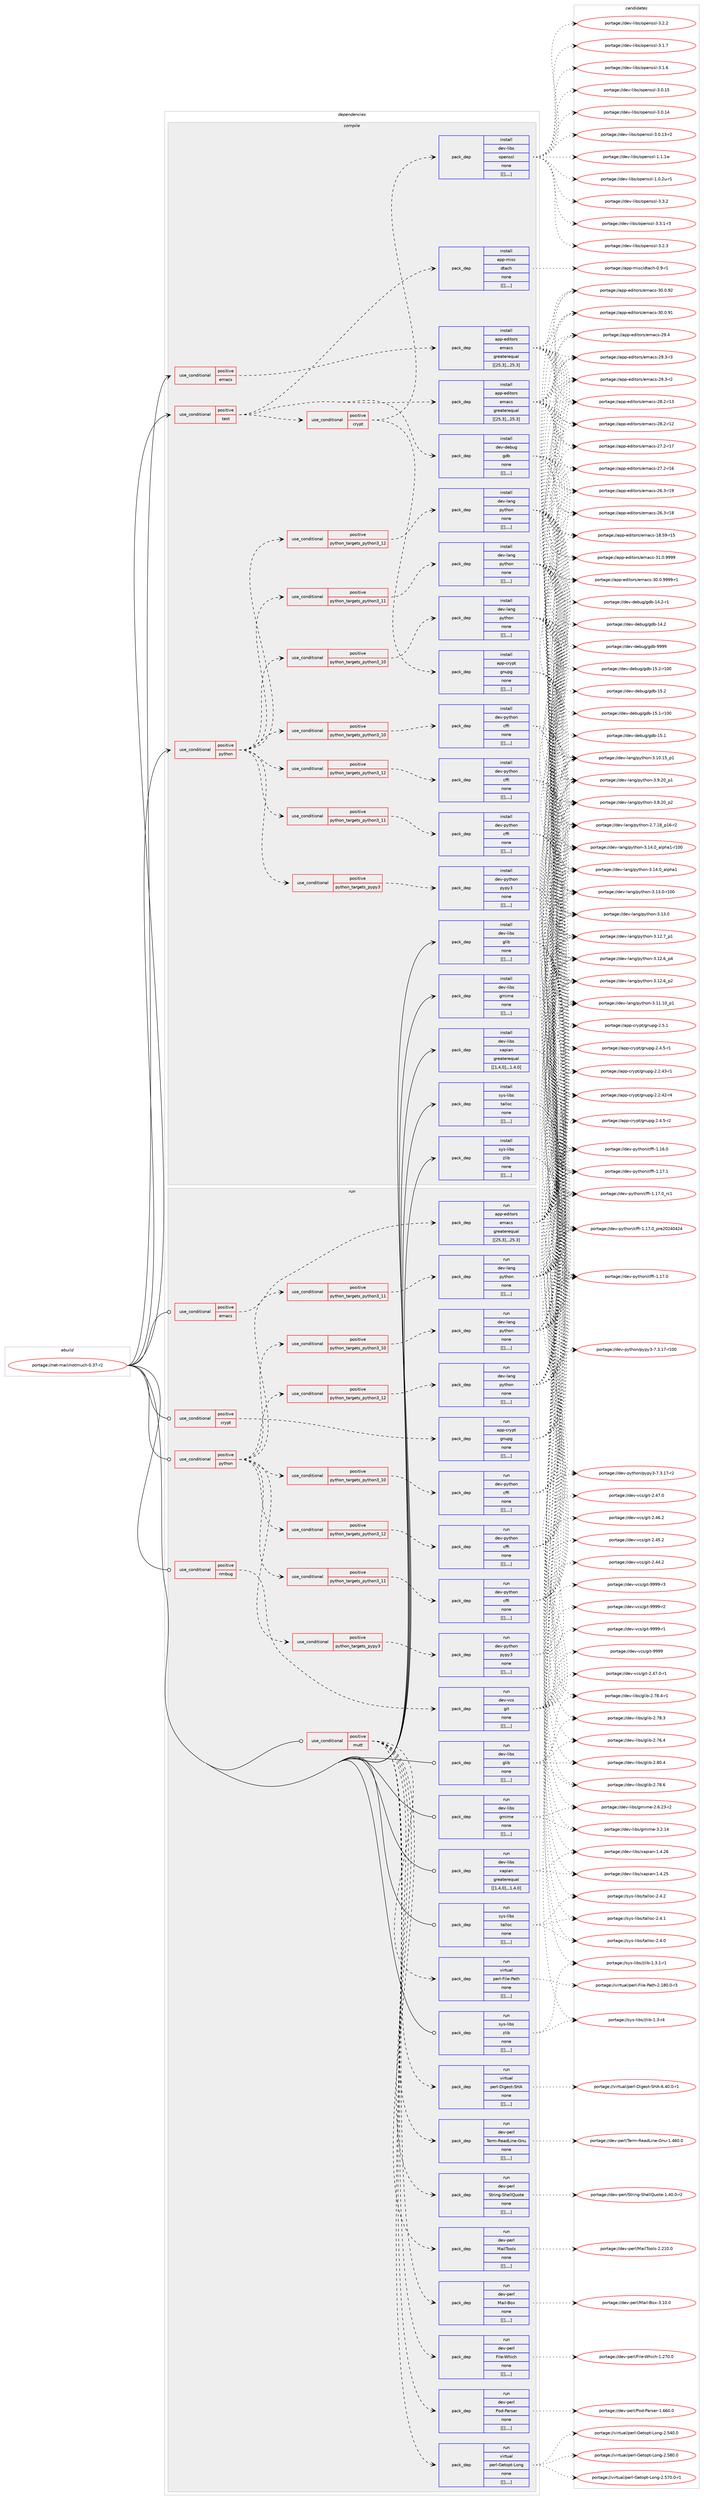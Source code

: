 digraph prolog {

# *************
# Graph options
# *************

newrank=true;
concentrate=true;
compound=true;
graph [rankdir=LR,fontname=Helvetica,fontsize=10,ranksep=1.5];#, ranksep=2.5, nodesep=0.2];
edge  [arrowhead=vee];
node  [fontname=Helvetica,fontsize=10];

# **********
# The ebuild
# **********

subgraph cluster_leftcol {
color=gray;
label=<<i>ebuild</i>>;
id [label="portage://net-mail/notmuch-0.37-r2", color=red, width=4, href="../net-mail/notmuch-0.37-r2.svg"];
}

# ****************
# The dependencies
# ****************

subgraph cluster_midcol {
color=gray;
label=<<i>dependencies</i>>;
subgraph cluster_compile {
fillcolor="#eeeeee";
style=filled;
label=<<i>compile</i>>;
subgraph cond101691 {
dependency387111 [label=<<TABLE BORDER="0" CELLBORDER="1" CELLSPACING="0" CELLPADDING="4"><TR><TD ROWSPAN="3" CELLPADDING="10">use_conditional</TD></TR><TR><TD>positive</TD></TR><TR><TD>emacs</TD></TR></TABLE>>, shape=none, color=red];
subgraph pack282496 {
dependency387153 [label=<<TABLE BORDER="0" CELLBORDER="1" CELLSPACING="0" CELLPADDING="4" WIDTH="220"><TR><TD ROWSPAN="6" CELLPADDING="30">pack_dep</TD></TR><TR><TD WIDTH="110">install</TD></TR><TR><TD>app-editors</TD></TR><TR><TD>emacs</TD></TR><TR><TD>greaterequal</TD></TR><TR><TD>[[25,3],,,25.3]</TD></TR></TABLE>>, shape=none, color=blue];
}
dependency387111:e -> dependency387153:w [weight=20,style="dashed",arrowhead="vee"];
}
id:e -> dependency387111:w [weight=20,style="solid",arrowhead="vee"];
subgraph cond101710 {
dependency387161 [label=<<TABLE BORDER="0" CELLBORDER="1" CELLSPACING="0" CELLPADDING="4"><TR><TD ROWSPAN="3" CELLPADDING="10">use_conditional</TD></TR><TR><TD>positive</TD></TR><TR><TD>python</TD></TR></TABLE>>, shape=none, color=red];
subgraph cond101717 {
dependency387225 [label=<<TABLE BORDER="0" CELLBORDER="1" CELLSPACING="0" CELLPADDING="4"><TR><TD ROWSPAN="3" CELLPADDING="10">use_conditional</TD></TR><TR><TD>positive</TD></TR><TR><TD>python_targets_pypy3</TD></TR></TABLE>>, shape=none, color=red];
subgraph pack282564 {
dependency387292 [label=<<TABLE BORDER="0" CELLBORDER="1" CELLSPACING="0" CELLPADDING="4" WIDTH="220"><TR><TD ROWSPAN="6" CELLPADDING="30">pack_dep</TD></TR><TR><TD WIDTH="110">install</TD></TR><TR><TD>dev-python</TD></TR><TR><TD>pypy3</TD></TR><TR><TD>none</TD></TR><TR><TD>[[],,,,]</TD></TR></TABLE>>, shape=none, color=blue];
}
dependency387225:e -> dependency387292:w [weight=20,style="dashed",arrowhead="vee"];
}
dependency387161:e -> dependency387225:w [weight=20,style="dashed",arrowhead="vee"];
subgraph cond101759 {
dependency387381 [label=<<TABLE BORDER="0" CELLBORDER="1" CELLSPACING="0" CELLPADDING="4"><TR><TD ROWSPAN="3" CELLPADDING="10">use_conditional</TD></TR><TR><TD>positive</TD></TR><TR><TD>python_targets_python3_10</TD></TR></TABLE>>, shape=none, color=red];
subgraph pack282682 {
dependency387402 [label=<<TABLE BORDER="0" CELLBORDER="1" CELLSPACING="0" CELLPADDING="4" WIDTH="220"><TR><TD ROWSPAN="6" CELLPADDING="30">pack_dep</TD></TR><TR><TD WIDTH="110">install</TD></TR><TR><TD>dev-lang</TD></TR><TR><TD>python</TD></TR><TR><TD>none</TD></TR><TR><TD>[[],,,,]</TD></TR></TABLE>>, shape=none, color=blue];
}
dependency387381:e -> dependency387402:w [weight=20,style="dashed",arrowhead="vee"];
}
dependency387161:e -> dependency387381:w [weight=20,style="dashed",arrowhead="vee"];
subgraph cond101775 {
dependency387433 [label=<<TABLE BORDER="0" CELLBORDER="1" CELLSPACING="0" CELLPADDING="4"><TR><TD ROWSPAN="3" CELLPADDING="10">use_conditional</TD></TR><TR><TD>positive</TD></TR><TR><TD>python_targets_python3_11</TD></TR></TABLE>>, shape=none, color=red];
subgraph pack282732 {
dependency387471 [label=<<TABLE BORDER="0" CELLBORDER="1" CELLSPACING="0" CELLPADDING="4" WIDTH="220"><TR><TD ROWSPAN="6" CELLPADDING="30">pack_dep</TD></TR><TR><TD WIDTH="110">install</TD></TR><TR><TD>dev-lang</TD></TR><TR><TD>python</TD></TR><TR><TD>none</TD></TR><TR><TD>[[],,,,]</TD></TR></TABLE>>, shape=none, color=blue];
}
dependency387433:e -> dependency387471:w [weight=20,style="dashed",arrowhead="vee"];
}
dependency387161:e -> dependency387433:w [weight=20,style="dashed",arrowhead="vee"];
subgraph cond101796 {
dependency387492 [label=<<TABLE BORDER="0" CELLBORDER="1" CELLSPACING="0" CELLPADDING="4"><TR><TD ROWSPAN="3" CELLPADDING="10">use_conditional</TD></TR><TR><TD>positive</TD></TR><TR><TD>python_targets_python3_12</TD></TR></TABLE>>, shape=none, color=red];
subgraph pack282770 {
dependency387512 [label=<<TABLE BORDER="0" CELLBORDER="1" CELLSPACING="0" CELLPADDING="4" WIDTH="220"><TR><TD ROWSPAN="6" CELLPADDING="30">pack_dep</TD></TR><TR><TD WIDTH="110">install</TD></TR><TR><TD>dev-lang</TD></TR><TR><TD>python</TD></TR><TR><TD>none</TD></TR><TR><TD>[[],,,,]</TD></TR></TABLE>>, shape=none, color=blue];
}
dependency387492:e -> dependency387512:w [weight=20,style="dashed",arrowhead="vee"];
}
dependency387161:e -> dependency387492:w [weight=20,style="dashed",arrowhead="vee"];
subgraph cond101799 {
dependency387518 [label=<<TABLE BORDER="0" CELLBORDER="1" CELLSPACING="0" CELLPADDING="4"><TR><TD ROWSPAN="3" CELLPADDING="10">use_conditional</TD></TR><TR><TD>positive</TD></TR><TR><TD>python_targets_python3_10</TD></TR></TABLE>>, shape=none, color=red];
subgraph pack282799 {
dependency387556 [label=<<TABLE BORDER="0" CELLBORDER="1" CELLSPACING="0" CELLPADDING="4" WIDTH="220"><TR><TD ROWSPAN="6" CELLPADDING="30">pack_dep</TD></TR><TR><TD WIDTH="110">install</TD></TR><TR><TD>dev-python</TD></TR><TR><TD>cffi</TD></TR><TR><TD>none</TD></TR><TR><TD>[[],,,,]</TD></TR></TABLE>>, shape=none, color=blue];
}
dependency387518:e -> dependency387556:w [weight=20,style="dashed",arrowhead="vee"];
}
dependency387161:e -> dependency387518:w [weight=20,style="dashed",arrowhead="vee"];
subgraph cond101810 {
dependency387613 [label=<<TABLE BORDER="0" CELLBORDER="1" CELLSPACING="0" CELLPADDING="4"><TR><TD ROWSPAN="3" CELLPADDING="10">use_conditional</TD></TR><TR><TD>positive</TD></TR><TR><TD>python_targets_python3_11</TD></TR></TABLE>>, shape=none, color=red];
subgraph pack282877 {
dependency387668 [label=<<TABLE BORDER="0" CELLBORDER="1" CELLSPACING="0" CELLPADDING="4" WIDTH="220"><TR><TD ROWSPAN="6" CELLPADDING="30">pack_dep</TD></TR><TR><TD WIDTH="110">install</TD></TR><TR><TD>dev-python</TD></TR><TR><TD>cffi</TD></TR><TR><TD>none</TD></TR><TR><TD>[[],,,,]</TD></TR></TABLE>>, shape=none, color=blue];
}
dependency387613:e -> dependency387668:w [weight=20,style="dashed",arrowhead="vee"];
}
dependency387161:e -> dependency387613:w [weight=20,style="dashed",arrowhead="vee"];
subgraph cond101835 {
dependency387673 [label=<<TABLE BORDER="0" CELLBORDER="1" CELLSPACING="0" CELLPADDING="4"><TR><TD ROWSPAN="3" CELLPADDING="10">use_conditional</TD></TR><TR><TD>positive</TD></TR><TR><TD>python_targets_python3_12</TD></TR></TABLE>>, shape=none, color=red];
subgraph pack282897 {
dependency387677 [label=<<TABLE BORDER="0" CELLBORDER="1" CELLSPACING="0" CELLPADDING="4" WIDTH="220"><TR><TD ROWSPAN="6" CELLPADDING="30">pack_dep</TD></TR><TR><TD WIDTH="110">install</TD></TR><TR><TD>dev-python</TD></TR><TR><TD>cffi</TD></TR><TR><TD>none</TD></TR><TR><TD>[[],,,,]</TD></TR></TABLE>>, shape=none, color=blue];
}
dependency387673:e -> dependency387677:w [weight=20,style="dashed",arrowhead="vee"];
}
dependency387161:e -> dependency387673:w [weight=20,style="dashed",arrowhead="vee"];
}
id:e -> dependency387161:w [weight=20,style="solid",arrowhead="vee"];
subgraph cond101836 {
dependency387698 [label=<<TABLE BORDER="0" CELLBORDER="1" CELLSPACING="0" CELLPADDING="4"><TR><TD ROWSPAN="3" CELLPADDING="10">use_conditional</TD></TR><TR><TD>positive</TD></TR><TR><TD>test</TD></TR></TABLE>>, shape=none, color=red];
subgraph pack282954 {
dependency387766 [label=<<TABLE BORDER="0" CELLBORDER="1" CELLSPACING="0" CELLPADDING="4" WIDTH="220"><TR><TD ROWSPAN="6" CELLPADDING="30">pack_dep</TD></TR><TR><TD WIDTH="110">install</TD></TR><TR><TD>app-editors</TD></TR><TR><TD>emacs</TD></TR><TR><TD>greaterequal</TD></TR><TR><TD>[[25,3],,,25.3]</TD></TR></TABLE>>, shape=none, color=blue];
}
dependency387698:e -> dependency387766:w [weight=20,style="dashed",arrowhead="vee"];
subgraph pack282967 {
dependency387804 [label=<<TABLE BORDER="0" CELLBORDER="1" CELLSPACING="0" CELLPADDING="4" WIDTH="220"><TR><TD ROWSPAN="6" CELLPADDING="30">pack_dep</TD></TR><TR><TD WIDTH="110">install</TD></TR><TR><TD>app-misc</TD></TR><TR><TD>dtach</TD></TR><TR><TD>none</TD></TR><TR><TD>[[],,,,]</TD></TR></TABLE>>, shape=none, color=blue];
}
dependency387698:e -> dependency387804:w [weight=20,style="dashed",arrowhead="vee"];
subgraph pack283022 {
dependency387840 [label=<<TABLE BORDER="0" CELLBORDER="1" CELLSPACING="0" CELLPADDING="4" WIDTH="220"><TR><TD ROWSPAN="6" CELLPADDING="30">pack_dep</TD></TR><TR><TD WIDTH="110">install</TD></TR><TR><TD>dev-debug</TD></TR><TR><TD>gdb</TD></TR><TR><TD>none</TD></TR><TR><TD>[[],,,,]</TD></TR></TABLE>>, shape=none, color=blue];
}
dependency387698:e -> dependency387840:w [weight=20,style="dashed",arrowhead="vee"];
subgraph cond101873 {
dependency387974 [label=<<TABLE BORDER="0" CELLBORDER="1" CELLSPACING="0" CELLPADDING="4"><TR><TD ROWSPAN="3" CELLPADDING="10">use_conditional</TD></TR><TR><TD>positive</TD></TR><TR><TD>crypt</TD></TR></TABLE>>, shape=none, color=red];
subgraph pack283121 {
dependency387994 [label=<<TABLE BORDER="0" CELLBORDER="1" CELLSPACING="0" CELLPADDING="4" WIDTH="220"><TR><TD ROWSPAN="6" CELLPADDING="30">pack_dep</TD></TR><TR><TD WIDTH="110">install</TD></TR><TR><TD>app-crypt</TD></TR><TR><TD>gnupg</TD></TR><TR><TD>none</TD></TR><TR><TD>[[],,,,]</TD></TR></TABLE>>, shape=none, color=blue];
}
dependency387974:e -> dependency387994:w [weight=20,style="dashed",arrowhead="vee"];
subgraph pack283141 {
dependency388013 [label=<<TABLE BORDER="0" CELLBORDER="1" CELLSPACING="0" CELLPADDING="4" WIDTH="220"><TR><TD ROWSPAN="6" CELLPADDING="30">pack_dep</TD></TR><TR><TD WIDTH="110">install</TD></TR><TR><TD>dev-libs</TD></TR><TR><TD>openssl</TD></TR><TR><TD>none</TD></TR><TR><TD>[[],,,,]</TD></TR></TABLE>>, shape=none, color=blue];
}
dependency387974:e -> dependency388013:w [weight=20,style="dashed",arrowhead="vee"];
}
dependency387698:e -> dependency387974:w [weight=20,style="dashed",arrowhead="vee"];
}
id:e -> dependency387698:w [weight=20,style="solid",arrowhead="vee"];
subgraph pack283162 {
dependency388034 [label=<<TABLE BORDER="0" CELLBORDER="1" CELLSPACING="0" CELLPADDING="4" WIDTH="220"><TR><TD ROWSPAN="6" CELLPADDING="30">pack_dep</TD></TR><TR><TD WIDTH="110">install</TD></TR><TR><TD>dev-libs</TD></TR><TR><TD>glib</TD></TR><TR><TD>none</TD></TR><TR><TD>[[],,,,]</TD></TR></TABLE>>, shape=none, color=blue];
}
id:e -> dependency388034:w [weight=20,style="solid",arrowhead="vee"];
subgraph pack283192 {
dependency388060 [label=<<TABLE BORDER="0" CELLBORDER="1" CELLSPACING="0" CELLPADDING="4" WIDTH="220"><TR><TD ROWSPAN="6" CELLPADDING="30">pack_dep</TD></TR><TR><TD WIDTH="110">install</TD></TR><TR><TD>dev-libs</TD></TR><TR><TD>gmime</TD></TR><TR><TD>none</TD></TR><TR><TD>[[],,,,]</TD></TR></TABLE>>, shape=none, color=blue];
}
id:e -> dependency388060:w [weight=20,style="solid",arrowhead="vee"];
subgraph pack283197 {
dependency388064 [label=<<TABLE BORDER="0" CELLBORDER="1" CELLSPACING="0" CELLPADDING="4" WIDTH="220"><TR><TD ROWSPAN="6" CELLPADDING="30">pack_dep</TD></TR><TR><TD WIDTH="110">install</TD></TR><TR><TD>dev-libs</TD></TR><TR><TD>xapian</TD></TR><TR><TD>greaterequal</TD></TR><TR><TD>[[1,4,0],,,1.4.0]</TD></TR></TABLE>>, shape=none, color=blue];
}
id:e -> dependency388064:w [weight=20,style="solid",arrowhead="vee"];
subgraph pack283210 {
dependency388163 [label=<<TABLE BORDER="0" CELLBORDER="1" CELLSPACING="0" CELLPADDING="4" WIDTH="220"><TR><TD ROWSPAN="6" CELLPADDING="30">pack_dep</TD></TR><TR><TD WIDTH="110">install</TD></TR><TR><TD>sys-libs</TD></TR><TR><TD>talloc</TD></TR><TR><TD>none</TD></TR><TR><TD>[[],,,,]</TD></TR></TABLE>>, shape=none, color=blue];
}
id:e -> dependency388163:w [weight=20,style="solid",arrowhead="vee"];
subgraph pack283270 {
dependency388167 [label=<<TABLE BORDER="0" CELLBORDER="1" CELLSPACING="0" CELLPADDING="4" WIDTH="220"><TR><TD ROWSPAN="6" CELLPADDING="30">pack_dep</TD></TR><TR><TD WIDTH="110">install</TD></TR><TR><TD>sys-libs</TD></TR><TR><TD>zlib</TD></TR><TR><TD>none</TD></TR><TR><TD>[[],,,,]</TD></TR></TABLE>>, shape=none, color=blue];
}
id:e -> dependency388167:w [weight=20,style="solid",arrowhead="vee"];
}
subgraph cluster_compileandrun {
fillcolor="#eeeeee";
style=filled;
label=<<i>compile and run</i>>;
}
subgraph cluster_run {
fillcolor="#eeeeee";
style=filled;
label=<<i>run</i>>;
subgraph cond101951 {
dependency388173 [label=<<TABLE BORDER="0" CELLBORDER="1" CELLSPACING="0" CELLPADDING="4"><TR><TD ROWSPAN="3" CELLPADDING="10">use_conditional</TD></TR><TR><TD>positive</TD></TR><TR><TD>crypt</TD></TR></TABLE>>, shape=none, color=red];
subgraph pack283290 {
dependency388197 [label=<<TABLE BORDER="0" CELLBORDER="1" CELLSPACING="0" CELLPADDING="4" WIDTH="220"><TR><TD ROWSPAN="6" CELLPADDING="30">pack_dep</TD></TR><TR><TD WIDTH="110">run</TD></TR><TR><TD>app-crypt</TD></TR><TR><TD>gnupg</TD></TR><TR><TD>none</TD></TR><TR><TD>[[],,,,]</TD></TR></TABLE>>, shape=none, color=blue];
}
dependency388173:e -> dependency388197:w [weight=20,style="dashed",arrowhead="vee"];
}
id:e -> dependency388173:w [weight=20,style="solid",arrowhead="odot"];
subgraph cond101973 {
dependency388270 [label=<<TABLE BORDER="0" CELLBORDER="1" CELLSPACING="0" CELLPADDING="4"><TR><TD ROWSPAN="3" CELLPADDING="10">use_conditional</TD></TR><TR><TD>positive</TD></TR><TR><TD>emacs</TD></TR></TABLE>>, shape=none, color=red];
subgraph pack283349 {
dependency388374 [label=<<TABLE BORDER="0" CELLBORDER="1" CELLSPACING="0" CELLPADDING="4" WIDTH="220"><TR><TD ROWSPAN="6" CELLPADDING="30">pack_dep</TD></TR><TR><TD WIDTH="110">run</TD></TR><TR><TD>app-editors</TD></TR><TR><TD>emacs</TD></TR><TR><TD>greaterequal</TD></TR><TR><TD>[[25,3],,,25.3]</TD></TR></TABLE>>, shape=none, color=blue];
}
dependency388270:e -> dependency388374:w [weight=20,style="dashed",arrowhead="vee"];
}
id:e -> dependency388270:w [weight=20,style="solid",arrowhead="odot"];
subgraph cond102028 {
dependency388401 [label=<<TABLE BORDER="0" CELLBORDER="1" CELLSPACING="0" CELLPADDING="4"><TR><TD ROWSPAN="3" CELLPADDING="10">use_conditional</TD></TR><TR><TD>positive</TD></TR><TR><TD>mutt</TD></TR></TABLE>>, shape=none, color=red];
subgraph pack283450 {
dependency388491 [label=<<TABLE BORDER="0" CELLBORDER="1" CELLSPACING="0" CELLPADDING="4" WIDTH="220"><TR><TD ROWSPAN="6" CELLPADDING="30">pack_dep</TD></TR><TR><TD WIDTH="110">run</TD></TR><TR><TD>dev-perl</TD></TR><TR><TD>File-Which</TD></TR><TR><TD>none</TD></TR><TR><TD>[[],,,,]</TD></TR></TABLE>>, shape=none, color=blue];
}
dependency388401:e -> dependency388491:w [weight=20,style="dashed",arrowhead="vee"];
subgraph pack283491 {
dependency388511 [label=<<TABLE BORDER="0" CELLBORDER="1" CELLSPACING="0" CELLPADDING="4" WIDTH="220"><TR><TD ROWSPAN="6" CELLPADDING="30">pack_dep</TD></TR><TR><TD WIDTH="110">run</TD></TR><TR><TD>dev-perl</TD></TR><TR><TD>Mail-Box</TD></TR><TR><TD>none</TD></TR><TR><TD>[[],,,,]</TD></TR></TABLE>>, shape=none, color=blue];
}
dependency388401:e -> dependency388511:w [weight=20,style="dashed",arrowhead="vee"];
subgraph pack283517 {
dependency388545 [label=<<TABLE BORDER="0" CELLBORDER="1" CELLSPACING="0" CELLPADDING="4" WIDTH="220"><TR><TD ROWSPAN="6" CELLPADDING="30">pack_dep</TD></TR><TR><TD WIDTH="110">run</TD></TR><TR><TD>dev-perl</TD></TR><TR><TD>MailTools</TD></TR><TR><TD>none</TD></TR><TR><TD>[[],,,,]</TD></TR></TABLE>>, shape=none, color=blue];
}
dependency388401:e -> dependency388545:w [weight=20,style="dashed",arrowhead="vee"];
subgraph pack283548 {
dependency388566 [label=<<TABLE BORDER="0" CELLBORDER="1" CELLSPACING="0" CELLPADDING="4" WIDTH="220"><TR><TD ROWSPAN="6" CELLPADDING="30">pack_dep</TD></TR><TR><TD WIDTH="110">run</TD></TR><TR><TD>dev-perl</TD></TR><TR><TD>String-ShellQuote</TD></TR><TR><TD>none</TD></TR><TR><TD>[[],,,,]</TD></TR></TABLE>>, shape=none, color=blue];
}
dependency388401:e -> dependency388566:w [weight=20,style="dashed",arrowhead="vee"];
subgraph pack283560 {
dependency388592 [label=<<TABLE BORDER="0" CELLBORDER="1" CELLSPACING="0" CELLPADDING="4" WIDTH="220"><TR><TD ROWSPAN="6" CELLPADDING="30">pack_dep</TD></TR><TR><TD WIDTH="110">run</TD></TR><TR><TD>dev-perl</TD></TR><TR><TD>Term-ReadLine-Gnu</TD></TR><TR><TD>none</TD></TR><TR><TD>[[],,,,]</TD></TR></TABLE>>, shape=none, color=blue];
}
dependency388401:e -> dependency388592:w [weight=20,style="dashed",arrowhead="vee"];
subgraph pack283565 {
dependency388599 [label=<<TABLE BORDER="0" CELLBORDER="1" CELLSPACING="0" CELLPADDING="4" WIDTH="220"><TR><TD ROWSPAN="6" CELLPADDING="30">pack_dep</TD></TR><TR><TD WIDTH="110">run</TD></TR><TR><TD>virtual</TD></TR><TR><TD>perl-Digest-SHA</TD></TR><TR><TD>none</TD></TR><TR><TD>[[],,,,]</TD></TR></TABLE>>, shape=none, color=blue];
}
dependency388401:e -> dependency388599:w [weight=20,style="dashed",arrowhead="vee"];
subgraph pack283567 {
dependency388620 [label=<<TABLE BORDER="0" CELLBORDER="1" CELLSPACING="0" CELLPADDING="4" WIDTH="220"><TR><TD ROWSPAN="6" CELLPADDING="30">pack_dep</TD></TR><TR><TD WIDTH="110">run</TD></TR><TR><TD>virtual</TD></TR><TR><TD>perl-File-Path</TD></TR><TR><TD>none</TD></TR><TR><TD>[[],,,,]</TD></TR></TABLE>>, shape=none, color=blue];
}
dependency388401:e -> dependency388620:w [weight=20,style="dashed",arrowhead="vee"];
subgraph pack283626 {
dependency388678 [label=<<TABLE BORDER="0" CELLBORDER="1" CELLSPACING="0" CELLPADDING="4" WIDTH="220"><TR><TD ROWSPAN="6" CELLPADDING="30">pack_dep</TD></TR><TR><TD WIDTH="110">run</TD></TR><TR><TD>virtual</TD></TR><TR><TD>perl-Getopt-Long</TD></TR><TR><TD>none</TD></TR><TR><TD>[[],,,,]</TD></TR></TABLE>>, shape=none, color=blue];
}
dependency388401:e -> dependency388678:w [weight=20,style="dashed",arrowhead="vee"];
subgraph pack283639 {
dependency388717 [label=<<TABLE BORDER="0" CELLBORDER="1" CELLSPACING="0" CELLPADDING="4" WIDTH="220"><TR><TD ROWSPAN="6" CELLPADDING="30">pack_dep</TD></TR><TR><TD WIDTH="110">run</TD></TR><TR><TD>dev-perl</TD></TR><TR><TD>Pod-Parser</TD></TR><TR><TD>none</TD></TR><TR><TD>[[],,,,]</TD></TR></TABLE>>, shape=none, color=blue];
}
dependency388401:e -> dependency388717:w [weight=20,style="dashed",arrowhead="vee"];
}
id:e -> dependency388401:w [weight=20,style="solid",arrowhead="odot"];
subgraph cond102120 {
dependency388776 [label=<<TABLE BORDER="0" CELLBORDER="1" CELLSPACING="0" CELLPADDING="4"><TR><TD ROWSPAN="3" CELLPADDING="10">use_conditional</TD></TR><TR><TD>positive</TD></TR><TR><TD>nmbug</TD></TR></TABLE>>, shape=none, color=red];
subgraph pack283689 {
dependency388779 [label=<<TABLE BORDER="0" CELLBORDER="1" CELLSPACING="0" CELLPADDING="4" WIDTH="220"><TR><TD ROWSPAN="6" CELLPADDING="30">pack_dep</TD></TR><TR><TD WIDTH="110">run</TD></TR><TR><TD>dev-vcs</TD></TR><TR><TD>git</TD></TR><TR><TD>none</TD></TR><TR><TD>[[],,,,]</TD></TR></TABLE>>, shape=none, color=blue];
}
dependency388776:e -> dependency388779:w [weight=20,style="dashed",arrowhead="vee"];
}
id:e -> dependency388776:w [weight=20,style="solid",arrowhead="odot"];
subgraph cond102149 {
dependency388786 [label=<<TABLE BORDER="0" CELLBORDER="1" CELLSPACING="0" CELLPADDING="4"><TR><TD ROWSPAN="3" CELLPADDING="10">use_conditional</TD></TR><TR><TD>positive</TD></TR><TR><TD>python</TD></TR></TABLE>>, shape=none, color=red];
subgraph cond102152 {
dependency388811 [label=<<TABLE BORDER="0" CELLBORDER="1" CELLSPACING="0" CELLPADDING="4"><TR><TD ROWSPAN="3" CELLPADDING="10">use_conditional</TD></TR><TR><TD>positive</TD></TR><TR><TD>python_targets_pypy3</TD></TR></TABLE>>, shape=none, color=red];
subgraph pack283711 {
dependency388814 [label=<<TABLE BORDER="0" CELLBORDER="1" CELLSPACING="0" CELLPADDING="4" WIDTH="220"><TR><TD ROWSPAN="6" CELLPADDING="30">pack_dep</TD></TR><TR><TD WIDTH="110">run</TD></TR><TR><TD>dev-python</TD></TR><TR><TD>pypy3</TD></TR><TR><TD>none</TD></TR><TR><TD>[[],,,,]</TD></TR></TABLE>>, shape=none, color=blue];
}
dependency388811:e -> dependency388814:w [weight=20,style="dashed",arrowhead="vee"];
}
dependency388786:e -> dependency388811:w [weight=20,style="dashed",arrowhead="vee"];
subgraph cond102154 {
dependency388859 [label=<<TABLE BORDER="0" CELLBORDER="1" CELLSPACING="0" CELLPADDING="4"><TR><TD ROWSPAN="3" CELLPADDING="10">use_conditional</TD></TR><TR><TD>positive</TD></TR><TR><TD>python_targets_python3_10</TD></TR></TABLE>>, shape=none, color=red];
subgraph pack283758 {
dependency388921 [label=<<TABLE BORDER="0" CELLBORDER="1" CELLSPACING="0" CELLPADDING="4" WIDTH="220"><TR><TD ROWSPAN="6" CELLPADDING="30">pack_dep</TD></TR><TR><TD WIDTH="110">run</TD></TR><TR><TD>dev-lang</TD></TR><TR><TD>python</TD></TR><TR><TD>none</TD></TR><TR><TD>[[],,,,]</TD></TR></TABLE>>, shape=none, color=blue];
}
dependency388859:e -> dependency388921:w [weight=20,style="dashed",arrowhead="vee"];
}
dependency388786:e -> dependency388859:w [weight=20,style="dashed",arrowhead="vee"];
subgraph cond102199 {
dependency388953 [label=<<TABLE BORDER="0" CELLBORDER="1" CELLSPACING="0" CELLPADDING="4"><TR><TD ROWSPAN="3" CELLPADDING="10">use_conditional</TD></TR><TR><TD>positive</TD></TR><TR><TD>python_targets_python3_11</TD></TR></TABLE>>, shape=none, color=red];
subgraph pack283826 {
dependency388978 [label=<<TABLE BORDER="0" CELLBORDER="1" CELLSPACING="0" CELLPADDING="4" WIDTH="220"><TR><TD ROWSPAN="6" CELLPADDING="30">pack_dep</TD></TR><TR><TD WIDTH="110">run</TD></TR><TR><TD>dev-lang</TD></TR><TR><TD>python</TD></TR><TR><TD>none</TD></TR><TR><TD>[[],,,,]</TD></TR></TABLE>>, shape=none, color=blue];
}
dependency388953:e -> dependency388978:w [weight=20,style="dashed",arrowhead="vee"];
}
dependency388786:e -> dependency388953:w [weight=20,style="dashed",arrowhead="vee"];
subgraph cond102218 {
dependency389053 [label=<<TABLE BORDER="0" CELLBORDER="1" CELLSPACING="0" CELLPADDING="4"><TR><TD ROWSPAN="3" CELLPADDING="10">use_conditional</TD></TR><TR><TD>positive</TD></TR><TR><TD>python_targets_python3_12</TD></TR></TABLE>>, shape=none, color=red];
subgraph pack283877 {
dependency389056 [label=<<TABLE BORDER="0" CELLBORDER="1" CELLSPACING="0" CELLPADDING="4" WIDTH="220"><TR><TD ROWSPAN="6" CELLPADDING="30">pack_dep</TD></TR><TR><TD WIDTH="110">run</TD></TR><TR><TD>dev-lang</TD></TR><TR><TD>python</TD></TR><TR><TD>none</TD></TR><TR><TD>[[],,,,]</TD></TR></TABLE>>, shape=none, color=blue];
}
dependency389053:e -> dependency389056:w [weight=20,style="dashed",arrowhead="vee"];
}
dependency388786:e -> dependency389053:w [weight=20,style="dashed",arrowhead="vee"];
subgraph cond102235 {
dependency389103 [label=<<TABLE BORDER="0" CELLBORDER="1" CELLSPACING="0" CELLPADDING="4"><TR><TD ROWSPAN="3" CELLPADDING="10">use_conditional</TD></TR><TR><TD>positive</TD></TR><TR><TD>python_targets_python3_10</TD></TR></TABLE>>, shape=none, color=red];
subgraph pack283936 {
dependency389199 [label=<<TABLE BORDER="0" CELLBORDER="1" CELLSPACING="0" CELLPADDING="4" WIDTH="220"><TR><TD ROWSPAN="6" CELLPADDING="30">pack_dep</TD></TR><TR><TD WIDTH="110">run</TD></TR><TR><TD>dev-python</TD></TR><TR><TD>cffi</TD></TR><TR><TD>none</TD></TR><TR><TD>[[],,,,]</TD></TR></TABLE>>, shape=none, color=blue];
}
dependency389103:e -> dependency389199:w [weight=20,style="dashed",arrowhead="vee"];
}
dependency388786:e -> dependency389103:w [weight=20,style="dashed",arrowhead="vee"];
subgraph cond102298 {
dependency389245 [label=<<TABLE BORDER="0" CELLBORDER="1" CELLSPACING="0" CELLPADDING="4"><TR><TD ROWSPAN="3" CELLPADDING="10">use_conditional</TD></TR><TR><TD>positive</TD></TR><TR><TD>python_targets_python3_11</TD></TR></TABLE>>, shape=none, color=red];
subgraph pack284012 {
dependency389267 [label=<<TABLE BORDER="0" CELLBORDER="1" CELLSPACING="0" CELLPADDING="4" WIDTH="220"><TR><TD ROWSPAN="6" CELLPADDING="30">pack_dep</TD></TR><TR><TD WIDTH="110">run</TD></TR><TR><TD>dev-python</TD></TR><TR><TD>cffi</TD></TR><TR><TD>none</TD></TR><TR><TD>[[],,,,]</TD></TR></TABLE>>, shape=none, color=blue];
}
dependency389245:e -> dependency389267:w [weight=20,style="dashed",arrowhead="vee"];
}
dependency388786:e -> dependency389245:w [weight=20,style="dashed",arrowhead="vee"];
subgraph cond102336 {
dependency389377 [label=<<TABLE BORDER="0" CELLBORDER="1" CELLSPACING="0" CELLPADDING="4"><TR><TD ROWSPAN="3" CELLPADDING="10">use_conditional</TD></TR><TR><TD>positive</TD></TR><TR><TD>python_targets_python3_12</TD></TR></TABLE>>, shape=none, color=red];
subgraph pack284105 {
dependency389441 [label=<<TABLE BORDER="0" CELLBORDER="1" CELLSPACING="0" CELLPADDING="4" WIDTH="220"><TR><TD ROWSPAN="6" CELLPADDING="30">pack_dep</TD></TR><TR><TD WIDTH="110">run</TD></TR><TR><TD>dev-python</TD></TR><TR><TD>cffi</TD></TR><TR><TD>none</TD></TR><TR><TD>[[],,,,]</TD></TR></TABLE>>, shape=none, color=blue];
}
dependency389377:e -> dependency389441:w [weight=20,style="dashed",arrowhead="vee"];
}
dependency388786:e -> dependency389377:w [weight=20,style="dashed",arrowhead="vee"];
}
id:e -> dependency388786:w [weight=20,style="solid",arrowhead="odot"];
subgraph pack284127 {
dependency389470 [label=<<TABLE BORDER="0" CELLBORDER="1" CELLSPACING="0" CELLPADDING="4" WIDTH="220"><TR><TD ROWSPAN="6" CELLPADDING="30">pack_dep</TD></TR><TR><TD WIDTH="110">run</TD></TR><TR><TD>dev-libs</TD></TR><TR><TD>glib</TD></TR><TR><TD>none</TD></TR><TR><TD>[[],,,,]</TD></TR></TABLE>>, shape=none, color=blue];
}
id:e -> dependency389470:w [weight=20,style="solid",arrowhead="odot"];
subgraph pack284203 {
dependency389560 [label=<<TABLE BORDER="0" CELLBORDER="1" CELLSPACING="0" CELLPADDING="4" WIDTH="220"><TR><TD ROWSPAN="6" CELLPADDING="30">pack_dep</TD></TR><TR><TD WIDTH="110">run</TD></TR><TR><TD>dev-libs</TD></TR><TR><TD>gmime</TD></TR><TR><TD>none</TD></TR><TR><TD>[[],,,,]</TD></TR></TABLE>>, shape=none, color=blue];
}
id:e -> dependency389560:w [weight=20,style="solid",arrowhead="odot"];
subgraph pack284221 {
dependency389607 [label=<<TABLE BORDER="0" CELLBORDER="1" CELLSPACING="0" CELLPADDING="4" WIDTH="220"><TR><TD ROWSPAN="6" CELLPADDING="30">pack_dep</TD></TR><TR><TD WIDTH="110">run</TD></TR><TR><TD>dev-libs</TD></TR><TR><TD>xapian</TD></TR><TR><TD>greaterequal</TD></TR><TR><TD>[[1,4,0],,,1.4.0]</TD></TR></TABLE>>, shape=none, color=blue];
}
id:e -> dependency389607:w [weight=20,style="solid",arrowhead="odot"];
subgraph pack284249 {
dependency389693 [label=<<TABLE BORDER="0" CELLBORDER="1" CELLSPACING="0" CELLPADDING="4" WIDTH="220"><TR><TD ROWSPAN="6" CELLPADDING="30">pack_dep</TD></TR><TR><TD WIDTH="110">run</TD></TR><TR><TD>sys-libs</TD></TR><TR><TD>talloc</TD></TR><TR><TD>none</TD></TR><TR><TD>[[],,,,]</TD></TR></TABLE>>, shape=none, color=blue];
}
id:e -> dependency389693:w [weight=20,style="solid",arrowhead="odot"];
subgraph pack284308 {
dependency389816 [label=<<TABLE BORDER="0" CELLBORDER="1" CELLSPACING="0" CELLPADDING="4" WIDTH="220"><TR><TD ROWSPAN="6" CELLPADDING="30">pack_dep</TD></TR><TR><TD WIDTH="110">run</TD></TR><TR><TD>sys-libs</TD></TR><TR><TD>zlib</TD></TR><TR><TD>none</TD></TR><TR><TD>[[],,,,]</TD></TR></TABLE>>, shape=none, color=blue];
}
id:e -> dependency389816:w [weight=20,style="solid",arrowhead="odot"];
}
}

# **************
# The candidates
# **************

subgraph cluster_choices {
rank=same;
color=gray;
label=<<i>candidates</i>>;

subgraph choice283108 {
color=black;
nodesep=1;
choice971121124510110010511611111411547101109979911545514946484657575757 [label="portage://app-editors/emacs-31.0.9999", color=red, width=4,href="../app-editors/emacs-31.0.9999.svg"];
choice9711211245101100105116111114115471011099799115455148464846575757574511449 [label="portage://app-editors/emacs-30.0.9999-r1", color=red, width=4,href="../app-editors/emacs-30.0.9999-r1.svg"];
choice97112112451011001051161111141154710110997991154551484648465750 [label="portage://app-editors/emacs-30.0.92", color=red, width=4,href="../app-editors/emacs-30.0.92.svg"];
choice97112112451011001051161111141154710110997991154551484648465749 [label="portage://app-editors/emacs-30.0.91", color=red, width=4,href="../app-editors/emacs-30.0.91.svg"];
choice97112112451011001051161111141154710110997991154550574652 [label="portage://app-editors/emacs-29.4", color=red, width=4,href="../app-editors/emacs-29.4.svg"];
choice971121124510110010511611111411547101109979911545505746514511451 [label="portage://app-editors/emacs-29.3-r3", color=red, width=4,href="../app-editors/emacs-29.3-r3.svg"];
choice971121124510110010511611111411547101109979911545505746514511450 [label="portage://app-editors/emacs-29.3-r2", color=red, width=4,href="../app-editors/emacs-29.3-r2.svg"];
choice97112112451011001051161111141154710110997991154550564650451144951 [label="portage://app-editors/emacs-28.2-r13", color=red, width=4,href="../app-editors/emacs-28.2-r13.svg"];
choice97112112451011001051161111141154710110997991154550564650451144950 [label="portage://app-editors/emacs-28.2-r12", color=red, width=4,href="../app-editors/emacs-28.2-r12.svg"];
choice97112112451011001051161111141154710110997991154550554650451144955 [label="portage://app-editors/emacs-27.2-r17", color=red, width=4,href="../app-editors/emacs-27.2-r17.svg"];
choice97112112451011001051161111141154710110997991154550554650451144954 [label="portage://app-editors/emacs-27.2-r16", color=red, width=4,href="../app-editors/emacs-27.2-r16.svg"];
choice97112112451011001051161111141154710110997991154550544651451144957 [label="portage://app-editors/emacs-26.3-r19", color=red, width=4,href="../app-editors/emacs-26.3-r19.svg"];
choice97112112451011001051161111141154710110997991154550544651451144956 [label="portage://app-editors/emacs-26.3-r18", color=red, width=4,href="../app-editors/emacs-26.3-r18.svg"];
choice9711211245101100105116111114115471011099799115454956465357451144953 [label="portage://app-editors/emacs-18.59-r15", color=red, width=4,href="../app-editors/emacs-18.59-r15.svg"];
dependency387153:e -> choice971121124510110010511611111411547101109979911545514946484657575757:w [style=dotted,weight="100"];
dependency387153:e -> choice9711211245101100105116111114115471011099799115455148464846575757574511449:w [style=dotted,weight="100"];
dependency387153:e -> choice97112112451011001051161111141154710110997991154551484648465750:w [style=dotted,weight="100"];
dependency387153:e -> choice97112112451011001051161111141154710110997991154551484648465749:w [style=dotted,weight="100"];
dependency387153:e -> choice97112112451011001051161111141154710110997991154550574652:w [style=dotted,weight="100"];
dependency387153:e -> choice971121124510110010511611111411547101109979911545505746514511451:w [style=dotted,weight="100"];
dependency387153:e -> choice971121124510110010511611111411547101109979911545505746514511450:w [style=dotted,weight="100"];
dependency387153:e -> choice97112112451011001051161111141154710110997991154550564650451144951:w [style=dotted,weight="100"];
dependency387153:e -> choice97112112451011001051161111141154710110997991154550564650451144950:w [style=dotted,weight="100"];
dependency387153:e -> choice97112112451011001051161111141154710110997991154550554650451144955:w [style=dotted,weight="100"];
dependency387153:e -> choice97112112451011001051161111141154710110997991154550554650451144954:w [style=dotted,weight="100"];
dependency387153:e -> choice97112112451011001051161111141154710110997991154550544651451144957:w [style=dotted,weight="100"];
dependency387153:e -> choice97112112451011001051161111141154710110997991154550544651451144956:w [style=dotted,weight="100"];
dependency387153:e -> choice9711211245101100105116111114115471011099799115454956465357451144953:w [style=dotted,weight="100"];
}
subgraph choice283119 {
color=black;
nodesep=1;
choice100101118451121211161041111104711212111212151455546514649554511450 [label="portage://dev-python/pypy3-7.3.17-r2", color=red, width=4,href="../dev-python/pypy3-7.3.17-r2.svg"];
choice1001011184511212111610411111047112121112121514555465146495545114494848 [label="portage://dev-python/pypy3-7.3.17-r100", color=red, width=4,href="../dev-python/pypy3-7.3.17-r100.svg"];
dependency387292:e -> choice100101118451121211161041111104711212111212151455546514649554511450:w [style=dotted,weight="100"];
dependency387292:e -> choice1001011184511212111610411111047112121112121514555465146495545114494848:w [style=dotted,weight="100"];
}
subgraph choice283140 {
color=black;
nodesep=1;
choice100101118451089711010347112121116104111110455146495246489597108112104974945114494848 [label="portage://dev-lang/python-3.14.0_alpha1-r100", color=red, width=4,href="../dev-lang/python-3.14.0_alpha1-r100.svg"];
choice1001011184510897110103471121211161041111104551464952464895971081121049749 [label="portage://dev-lang/python-3.14.0_alpha1", color=red, width=4,href="../dev-lang/python-3.14.0_alpha1.svg"];
choice1001011184510897110103471121211161041111104551464951464845114494848 [label="portage://dev-lang/python-3.13.0-r100", color=red, width=4,href="../dev-lang/python-3.13.0-r100.svg"];
choice10010111845108971101034711212111610411111045514649514648 [label="portage://dev-lang/python-3.13.0", color=red, width=4,href="../dev-lang/python-3.13.0.svg"];
choice100101118451089711010347112121116104111110455146495046559511249 [label="portage://dev-lang/python-3.12.7_p1", color=red, width=4,href="../dev-lang/python-3.12.7_p1.svg"];
choice100101118451089711010347112121116104111110455146495046549511252 [label="portage://dev-lang/python-3.12.6_p4", color=red, width=4,href="../dev-lang/python-3.12.6_p4.svg"];
choice100101118451089711010347112121116104111110455146495046549511250 [label="portage://dev-lang/python-3.12.6_p2", color=red, width=4,href="../dev-lang/python-3.12.6_p2.svg"];
choice10010111845108971101034711212111610411111045514649494649489511249 [label="portage://dev-lang/python-3.11.10_p1", color=red, width=4,href="../dev-lang/python-3.11.10_p1.svg"];
choice10010111845108971101034711212111610411111045514649484649539511249 [label="portage://dev-lang/python-3.10.15_p1", color=red, width=4,href="../dev-lang/python-3.10.15_p1.svg"];
choice100101118451089711010347112121116104111110455146574650489511249 [label="portage://dev-lang/python-3.9.20_p1", color=red, width=4,href="../dev-lang/python-3.9.20_p1.svg"];
choice100101118451089711010347112121116104111110455146564650489511250 [label="portage://dev-lang/python-3.8.20_p2", color=red, width=4,href="../dev-lang/python-3.8.20_p2.svg"];
choice100101118451089711010347112121116104111110455046554649569511249544511450 [label="portage://dev-lang/python-2.7.18_p16-r2", color=red, width=4,href="../dev-lang/python-2.7.18_p16-r2.svg"];
dependency387402:e -> choice100101118451089711010347112121116104111110455146495246489597108112104974945114494848:w [style=dotted,weight="100"];
dependency387402:e -> choice1001011184510897110103471121211161041111104551464952464895971081121049749:w [style=dotted,weight="100"];
dependency387402:e -> choice1001011184510897110103471121211161041111104551464951464845114494848:w [style=dotted,weight="100"];
dependency387402:e -> choice10010111845108971101034711212111610411111045514649514648:w [style=dotted,weight="100"];
dependency387402:e -> choice100101118451089711010347112121116104111110455146495046559511249:w [style=dotted,weight="100"];
dependency387402:e -> choice100101118451089711010347112121116104111110455146495046549511252:w [style=dotted,weight="100"];
dependency387402:e -> choice100101118451089711010347112121116104111110455146495046549511250:w [style=dotted,weight="100"];
dependency387402:e -> choice10010111845108971101034711212111610411111045514649494649489511249:w [style=dotted,weight="100"];
dependency387402:e -> choice10010111845108971101034711212111610411111045514649484649539511249:w [style=dotted,weight="100"];
dependency387402:e -> choice100101118451089711010347112121116104111110455146574650489511249:w [style=dotted,weight="100"];
dependency387402:e -> choice100101118451089711010347112121116104111110455146564650489511250:w [style=dotted,weight="100"];
dependency387402:e -> choice100101118451089711010347112121116104111110455046554649569511249544511450:w [style=dotted,weight="100"];
}
subgraph choice283159 {
color=black;
nodesep=1;
choice100101118451089711010347112121116104111110455146495246489597108112104974945114494848 [label="portage://dev-lang/python-3.14.0_alpha1-r100", color=red, width=4,href="../dev-lang/python-3.14.0_alpha1-r100.svg"];
choice1001011184510897110103471121211161041111104551464952464895971081121049749 [label="portage://dev-lang/python-3.14.0_alpha1", color=red, width=4,href="../dev-lang/python-3.14.0_alpha1.svg"];
choice1001011184510897110103471121211161041111104551464951464845114494848 [label="portage://dev-lang/python-3.13.0-r100", color=red, width=4,href="../dev-lang/python-3.13.0-r100.svg"];
choice10010111845108971101034711212111610411111045514649514648 [label="portage://dev-lang/python-3.13.0", color=red, width=4,href="../dev-lang/python-3.13.0.svg"];
choice100101118451089711010347112121116104111110455146495046559511249 [label="portage://dev-lang/python-3.12.7_p1", color=red, width=4,href="../dev-lang/python-3.12.7_p1.svg"];
choice100101118451089711010347112121116104111110455146495046549511252 [label="portage://dev-lang/python-3.12.6_p4", color=red, width=4,href="../dev-lang/python-3.12.6_p4.svg"];
choice100101118451089711010347112121116104111110455146495046549511250 [label="portage://dev-lang/python-3.12.6_p2", color=red, width=4,href="../dev-lang/python-3.12.6_p2.svg"];
choice10010111845108971101034711212111610411111045514649494649489511249 [label="portage://dev-lang/python-3.11.10_p1", color=red, width=4,href="../dev-lang/python-3.11.10_p1.svg"];
choice10010111845108971101034711212111610411111045514649484649539511249 [label="portage://dev-lang/python-3.10.15_p1", color=red, width=4,href="../dev-lang/python-3.10.15_p1.svg"];
choice100101118451089711010347112121116104111110455146574650489511249 [label="portage://dev-lang/python-3.9.20_p1", color=red, width=4,href="../dev-lang/python-3.9.20_p1.svg"];
choice100101118451089711010347112121116104111110455146564650489511250 [label="portage://dev-lang/python-3.8.20_p2", color=red, width=4,href="../dev-lang/python-3.8.20_p2.svg"];
choice100101118451089711010347112121116104111110455046554649569511249544511450 [label="portage://dev-lang/python-2.7.18_p16-r2", color=red, width=4,href="../dev-lang/python-2.7.18_p16-r2.svg"];
dependency387471:e -> choice100101118451089711010347112121116104111110455146495246489597108112104974945114494848:w [style=dotted,weight="100"];
dependency387471:e -> choice1001011184510897110103471121211161041111104551464952464895971081121049749:w [style=dotted,weight="100"];
dependency387471:e -> choice1001011184510897110103471121211161041111104551464951464845114494848:w [style=dotted,weight="100"];
dependency387471:e -> choice10010111845108971101034711212111610411111045514649514648:w [style=dotted,weight="100"];
dependency387471:e -> choice100101118451089711010347112121116104111110455146495046559511249:w [style=dotted,weight="100"];
dependency387471:e -> choice100101118451089711010347112121116104111110455146495046549511252:w [style=dotted,weight="100"];
dependency387471:e -> choice100101118451089711010347112121116104111110455146495046549511250:w [style=dotted,weight="100"];
dependency387471:e -> choice10010111845108971101034711212111610411111045514649494649489511249:w [style=dotted,weight="100"];
dependency387471:e -> choice10010111845108971101034711212111610411111045514649484649539511249:w [style=dotted,weight="100"];
dependency387471:e -> choice100101118451089711010347112121116104111110455146574650489511249:w [style=dotted,weight="100"];
dependency387471:e -> choice100101118451089711010347112121116104111110455146564650489511250:w [style=dotted,weight="100"];
dependency387471:e -> choice100101118451089711010347112121116104111110455046554649569511249544511450:w [style=dotted,weight="100"];
}
subgraph choice283194 {
color=black;
nodesep=1;
choice100101118451089711010347112121116104111110455146495246489597108112104974945114494848 [label="portage://dev-lang/python-3.14.0_alpha1-r100", color=red, width=4,href="../dev-lang/python-3.14.0_alpha1-r100.svg"];
choice1001011184510897110103471121211161041111104551464952464895971081121049749 [label="portage://dev-lang/python-3.14.0_alpha1", color=red, width=4,href="../dev-lang/python-3.14.0_alpha1.svg"];
choice1001011184510897110103471121211161041111104551464951464845114494848 [label="portage://dev-lang/python-3.13.0-r100", color=red, width=4,href="../dev-lang/python-3.13.0-r100.svg"];
choice10010111845108971101034711212111610411111045514649514648 [label="portage://dev-lang/python-3.13.0", color=red, width=4,href="../dev-lang/python-3.13.0.svg"];
choice100101118451089711010347112121116104111110455146495046559511249 [label="portage://dev-lang/python-3.12.7_p1", color=red, width=4,href="../dev-lang/python-3.12.7_p1.svg"];
choice100101118451089711010347112121116104111110455146495046549511252 [label="portage://dev-lang/python-3.12.6_p4", color=red, width=4,href="../dev-lang/python-3.12.6_p4.svg"];
choice100101118451089711010347112121116104111110455146495046549511250 [label="portage://dev-lang/python-3.12.6_p2", color=red, width=4,href="../dev-lang/python-3.12.6_p2.svg"];
choice10010111845108971101034711212111610411111045514649494649489511249 [label="portage://dev-lang/python-3.11.10_p1", color=red, width=4,href="../dev-lang/python-3.11.10_p1.svg"];
choice10010111845108971101034711212111610411111045514649484649539511249 [label="portage://dev-lang/python-3.10.15_p1", color=red, width=4,href="../dev-lang/python-3.10.15_p1.svg"];
choice100101118451089711010347112121116104111110455146574650489511249 [label="portage://dev-lang/python-3.9.20_p1", color=red, width=4,href="../dev-lang/python-3.9.20_p1.svg"];
choice100101118451089711010347112121116104111110455146564650489511250 [label="portage://dev-lang/python-3.8.20_p2", color=red, width=4,href="../dev-lang/python-3.8.20_p2.svg"];
choice100101118451089711010347112121116104111110455046554649569511249544511450 [label="portage://dev-lang/python-2.7.18_p16-r2", color=red, width=4,href="../dev-lang/python-2.7.18_p16-r2.svg"];
dependency387512:e -> choice100101118451089711010347112121116104111110455146495246489597108112104974945114494848:w [style=dotted,weight="100"];
dependency387512:e -> choice1001011184510897110103471121211161041111104551464952464895971081121049749:w [style=dotted,weight="100"];
dependency387512:e -> choice1001011184510897110103471121211161041111104551464951464845114494848:w [style=dotted,weight="100"];
dependency387512:e -> choice10010111845108971101034711212111610411111045514649514648:w [style=dotted,weight="100"];
dependency387512:e -> choice100101118451089711010347112121116104111110455146495046559511249:w [style=dotted,weight="100"];
dependency387512:e -> choice100101118451089711010347112121116104111110455146495046549511252:w [style=dotted,weight="100"];
dependency387512:e -> choice100101118451089711010347112121116104111110455146495046549511250:w [style=dotted,weight="100"];
dependency387512:e -> choice10010111845108971101034711212111610411111045514649494649489511249:w [style=dotted,weight="100"];
dependency387512:e -> choice10010111845108971101034711212111610411111045514649484649539511249:w [style=dotted,weight="100"];
dependency387512:e -> choice100101118451089711010347112121116104111110455146574650489511249:w [style=dotted,weight="100"];
dependency387512:e -> choice100101118451089711010347112121116104111110455146564650489511250:w [style=dotted,weight="100"];
dependency387512:e -> choice100101118451089711010347112121116104111110455046554649569511249544511450:w [style=dotted,weight="100"];
}
subgraph choice283205 {
color=black;
nodesep=1;
choice10010111845112121116104111110479910210210545494649554649 [label="portage://dev-python/cffi-1.17.1", color=red, width=4,href="../dev-python/cffi-1.17.1.svg"];
choice10010111845112121116104111110479910210210545494649554648951149949 [label="portage://dev-python/cffi-1.17.0_rc1", color=red, width=4,href="../dev-python/cffi-1.17.0_rc1.svg"];
choice10010111845112121116104111110479910210210545494649554648951121141015048505248525052 [label="portage://dev-python/cffi-1.17.0_pre20240424", color=red, width=4,href="../dev-python/cffi-1.17.0_pre20240424.svg"];
choice10010111845112121116104111110479910210210545494649554648 [label="portage://dev-python/cffi-1.17.0", color=red, width=4,href="../dev-python/cffi-1.17.0.svg"];
choice10010111845112121116104111110479910210210545494649544648 [label="portage://dev-python/cffi-1.16.0", color=red, width=4,href="../dev-python/cffi-1.16.0.svg"];
dependency387556:e -> choice10010111845112121116104111110479910210210545494649554649:w [style=dotted,weight="100"];
dependency387556:e -> choice10010111845112121116104111110479910210210545494649554648951149949:w [style=dotted,weight="100"];
dependency387556:e -> choice10010111845112121116104111110479910210210545494649554648951121141015048505248525052:w [style=dotted,weight="100"];
dependency387556:e -> choice10010111845112121116104111110479910210210545494649554648:w [style=dotted,weight="100"];
dependency387556:e -> choice10010111845112121116104111110479910210210545494649544648:w [style=dotted,weight="100"];
}
subgraph choice283210 {
color=black;
nodesep=1;
choice10010111845112121116104111110479910210210545494649554649 [label="portage://dev-python/cffi-1.17.1", color=red, width=4,href="../dev-python/cffi-1.17.1.svg"];
choice10010111845112121116104111110479910210210545494649554648951149949 [label="portage://dev-python/cffi-1.17.0_rc1", color=red, width=4,href="../dev-python/cffi-1.17.0_rc1.svg"];
choice10010111845112121116104111110479910210210545494649554648951121141015048505248525052 [label="portage://dev-python/cffi-1.17.0_pre20240424", color=red, width=4,href="../dev-python/cffi-1.17.0_pre20240424.svg"];
choice10010111845112121116104111110479910210210545494649554648 [label="portage://dev-python/cffi-1.17.0", color=red, width=4,href="../dev-python/cffi-1.17.0.svg"];
choice10010111845112121116104111110479910210210545494649544648 [label="portage://dev-python/cffi-1.16.0", color=red, width=4,href="../dev-python/cffi-1.16.0.svg"];
dependency387668:e -> choice10010111845112121116104111110479910210210545494649554649:w [style=dotted,weight="100"];
dependency387668:e -> choice10010111845112121116104111110479910210210545494649554648951149949:w [style=dotted,weight="100"];
dependency387668:e -> choice10010111845112121116104111110479910210210545494649554648951121141015048505248525052:w [style=dotted,weight="100"];
dependency387668:e -> choice10010111845112121116104111110479910210210545494649554648:w [style=dotted,weight="100"];
dependency387668:e -> choice10010111845112121116104111110479910210210545494649544648:w [style=dotted,weight="100"];
}
subgraph choice283223 {
color=black;
nodesep=1;
choice10010111845112121116104111110479910210210545494649554649 [label="portage://dev-python/cffi-1.17.1", color=red, width=4,href="../dev-python/cffi-1.17.1.svg"];
choice10010111845112121116104111110479910210210545494649554648951149949 [label="portage://dev-python/cffi-1.17.0_rc1", color=red, width=4,href="../dev-python/cffi-1.17.0_rc1.svg"];
choice10010111845112121116104111110479910210210545494649554648951121141015048505248525052 [label="portage://dev-python/cffi-1.17.0_pre20240424", color=red, width=4,href="../dev-python/cffi-1.17.0_pre20240424.svg"];
choice10010111845112121116104111110479910210210545494649554648 [label="portage://dev-python/cffi-1.17.0", color=red, width=4,href="../dev-python/cffi-1.17.0.svg"];
choice10010111845112121116104111110479910210210545494649544648 [label="portage://dev-python/cffi-1.16.0", color=red, width=4,href="../dev-python/cffi-1.16.0.svg"];
dependency387677:e -> choice10010111845112121116104111110479910210210545494649554649:w [style=dotted,weight="100"];
dependency387677:e -> choice10010111845112121116104111110479910210210545494649554648951149949:w [style=dotted,weight="100"];
dependency387677:e -> choice10010111845112121116104111110479910210210545494649554648951121141015048505248525052:w [style=dotted,weight="100"];
dependency387677:e -> choice10010111845112121116104111110479910210210545494649554648:w [style=dotted,weight="100"];
dependency387677:e -> choice10010111845112121116104111110479910210210545494649544648:w [style=dotted,weight="100"];
}
subgraph choice283225 {
color=black;
nodesep=1;
choice971121124510110010511611111411547101109979911545514946484657575757 [label="portage://app-editors/emacs-31.0.9999", color=red, width=4,href="../app-editors/emacs-31.0.9999.svg"];
choice9711211245101100105116111114115471011099799115455148464846575757574511449 [label="portage://app-editors/emacs-30.0.9999-r1", color=red, width=4,href="../app-editors/emacs-30.0.9999-r1.svg"];
choice97112112451011001051161111141154710110997991154551484648465750 [label="portage://app-editors/emacs-30.0.92", color=red, width=4,href="../app-editors/emacs-30.0.92.svg"];
choice97112112451011001051161111141154710110997991154551484648465749 [label="portage://app-editors/emacs-30.0.91", color=red, width=4,href="../app-editors/emacs-30.0.91.svg"];
choice97112112451011001051161111141154710110997991154550574652 [label="portage://app-editors/emacs-29.4", color=red, width=4,href="../app-editors/emacs-29.4.svg"];
choice971121124510110010511611111411547101109979911545505746514511451 [label="portage://app-editors/emacs-29.3-r3", color=red, width=4,href="../app-editors/emacs-29.3-r3.svg"];
choice971121124510110010511611111411547101109979911545505746514511450 [label="portage://app-editors/emacs-29.3-r2", color=red, width=4,href="../app-editors/emacs-29.3-r2.svg"];
choice97112112451011001051161111141154710110997991154550564650451144951 [label="portage://app-editors/emacs-28.2-r13", color=red, width=4,href="../app-editors/emacs-28.2-r13.svg"];
choice97112112451011001051161111141154710110997991154550564650451144950 [label="portage://app-editors/emacs-28.2-r12", color=red, width=4,href="../app-editors/emacs-28.2-r12.svg"];
choice97112112451011001051161111141154710110997991154550554650451144955 [label="portage://app-editors/emacs-27.2-r17", color=red, width=4,href="../app-editors/emacs-27.2-r17.svg"];
choice97112112451011001051161111141154710110997991154550554650451144954 [label="portage://app-editors/emacs-27.2-r16", color=red, width=4,href="../app-editors/emacs-27.2-r16.svg"];
choice97112112451011001051161111141154710110997991154550544651451144957 [label="portage://app-editors/emacs-26.3-r19", color=red, width=4,href="../app-editors/emacs-26.3-r19.svg"];
choice97112112451011001051161111141154710110997991154550544651451144956 [label="portage://app-editors/emacs-26.3-r18", color=red, width=4,href="../app-editors/emacs-26.3-r18.svg"];
choice9711211245101100105116111114115471011099799115454956465357451144953 [label="portage://app-editors/emacs-18.59-r15", color=red, width=4,href="../app-editors/emacs-18.59-r15.svg"];
dependency387766:e -> choice971121124510110010511611111411547101109979911545514946484657575757:w [style=dotted,weight="100"];
dependency387766:e -> choice9711211245101100105116111114115471011099799115455148464846575757574511449:w [style=dotted,weight="100"];
dependency387766:e -> choice97112112451011001051161111141154710110997991154551484648465750:w [style=dotted,weight="100"];
dependency387766:e -> choice97112112451011001051161111141154710110997991154551484648465749:w [style=dotted,weight="100"];
dependency387766:e -> choice97112112451011001051161111141154710110997991154550574652:w [style=dotted,weight="100"];
dependency387766:e -> choice971121124510110010511611111411547101109979911545505746514511451:w [style=dotted,weight="100"];
dependency387766:e -> choice971121124510110010511611111411547101109979911545505746514511450:w [style=dotted,weight="100"];
dependency387766:e -> choice97112112451011001051161111141154710110997991154550564650451144951:w [style=dotted,weight="100"];
dependency387766:e -> choice97112112451011001051161111141154710110997991154550564650451144950:w [style=dotted,weight="100"];
dependency387766:e -> choice97112112451011001051161111141154710110997991154550554650451144955:w [style=dotted,weight="100"];
dependency387766:e -> choice97112112451011001051161111141154710110997991154550554650451144954:w [style=dotted,weight="100"];
dependency387766:e -> choice97112112451011001051161111141154710110997991154550544651451144957:w [style=dotted,weight="100"];
dependency387766:e -> choice97112112451011001051161111141154710110997991154550544651451144956:w [style=dotted,weight="100"];
dependency387766:e -> choice9711211245101100105116111114115471011099799115454956465357451144953:w [style=dotted,weight="100"];
}
subgraph choice283244 {
color=black;
nodesep=1;
choice971121124510910511599471001169799104454846574511449 [label="portage://app-misc/dtach-0.9-r1", color=red, width=4,href="../app-misc/dtach-0.9-r1.svg"];
dependency387804:e -> choice971121124510910511599471001169799104454846574511449:w [style=dotted,weight="100"];
}
subgraph choice283256 {
color=black;
nodesep=1;
choice100101118451001019811710347103100984557575757 [label="portage://dev-debug/gdb-9999", color=red, width=4,href="../dev-debug/gdb-9999.svg"];
choice10010111845100101981171034710310098454953465045114494848 [label="portage://dev-debug/gdb-15.2-r100", color=red, width=4,href="../dev-debug/gdb-15.2-r100.svg"];
choice100101118451001019811710347103100984549534650 [label="portage://dev-debug/gdb-15.2", color=red, width=4,href="../dev-debug/gdb-15.2.svg"];
choice10010111845100101981171034710310098454953464945114494848 [label="portage://dev-debug/gdb-15.1-r100", color=red, width=4,href="../dev-debug/gdb-15.1-r100.svg"];
choice100101118451001019811710347103100984549534649 [label="portage://dev-debug/gdb-15.1", color=red, width=4,href="../dev-debug/gdb-15.1.svg"];
choice1001011184510010198117103471031009845495246504511449 [label="portage://dev-debug/gdb-14.2-r1", color=red, width=4,href="../dev-debug/gdb-14.2-r1.svg"];
choice100101118451001019811710347103100984549524650 [label="portage://dev-debug/gdb-14.2", color=red, width=4,href="../dev-debug/gdb-14.2.svg"];
dependency387840:e -> choice100101118451001019811710347103100984557575757:w [style=dotted,weight="100"];
dependency387840:e -> choice10010111845100101981171034710310098454953465045114494848:w [style=dotted,weight="100"];
dependency387840:e -> choice100101118451001019811710347103100984549534650:w [style=dotted,weight="100"];
dependency387840:e -> choice10010111845100101981171034710310098454953464945114494848:w [style=dotted,weight="100"];
dependency387840:e -> choice100101118451001019811710347103100984549534649:w [style=dotted,weight="100"];
dependency387840:e -> choice1001011184510010198117103471031009845495246504511449:w [style=dotted,weight="100"];
dependency387840:e -> choice100101118451001019811710347103100984549524650:w [style=dotted,weight="100"];
}
subgraph choice283263 {
color=black;
nodesep=1;
choice97112112459911412111211647103110117112103455046534649 [label="portage://app-crypt/gnupg-2.5.1", color=red, width=4,href="../app-crypt/gnupg-2.5.1.svg"];
choice971121124599114121112116471031101171121034550465246534511450 [label="portage://app-crypt/gnupg-2.4.5-r2", color=red, width=4,href="../app-crypt/gnupg-2.4.5-r2.svg"];
choice971121124599114121112116471031101171121034550465246534511449 [label="portage://app-crypt/gnupg-2.4.5-r1", color=red, width=4,href="../app-crypt/gnupg-2.4.5-r1.svg"];
choice97112112459911412111211647103110117112103455046504652514511449 [label="portage://app-crypt/gnupg-2.2.43-r1", color=red, width=4,href="../app-crypt/gnupg-2.2.43-r1.svg"];
choice97112112459911412111211647103110117112103455046504652504511452 [label="portage://app-crypt/gnupg-2.2.42-r4", color=red, width=4,href="../app-crypt/gnupg-2.2.42-r4.svg"];
dependency387994:e -> choice97112112459911412111211647103110117112103455046534649:w [style=dotted,weight="100"];
dependency387994:e -> choice971121124599114121112116471031101171121034550465246534511450:w [style=dotted,weight="100"];
dependency387994:e -> choice971121124599114121112116471031101171121034550465246534511449:w [style=dotted,weight="100"];
dependency387994:e -> choice97112112459911412111211647103110117112103455046504652514511449:w [style=dotted,weight="100"];
dependency387994:e -> choice97112112459911412111211647103110117112103455046504652504511452:w [style=dotted,weight="100"];
}
subgraph choice283301 {
color=black;
nodesep=1;
choice100101118451081059811547111112101110115115108455146514650 [label="portage://dev-libs/openssl-3.3.2", color=red, width=4,href="../dev-libs/openssl-3.3.2.svg"];
choice1001011184510810598115471111121011101151151084551465146494511451 [label="portage://dev-libs/openssl-3.3.1-r3", color=red, width=4,href="../dev-libs/openssl-3.3.1-r3.svg"];
choice100101118451081059811547111112101110115115108455146504651 [label="portage://dev-libs/openssl-3.2.3", color=red, width=4,href="../dev-libs/openssl-3.2.3.svg"];
choice100101118451081059811547111112101110115115108455146504650 [label="portage://dev-libs/openssl-3.2.2", color=red, width=4,href="../dev-libs/openssl-3.2.2.svg"];
choice100101118451081059811547111112101110115115108455146494655 [label="portage://dev-libs/openssl-3.1.7", color=red, width=4,href="../dev-libs/openssl-3.1.7.svg"];
choice100101118451081059811547111112101110115115108455146494654 [label="portage://dev-libs/openssl-3.1.6", color=red, width=4,href="../dev-libs/openssl-3.1.6.svg"];
choice10010111845108105981154711111210111011511510845514648464953 [label="portage://dev-libs/openssl-3.0.15", color=red, width=4,href="../dev-libs/openssl-3.0.15.svg"];
choice10010111845108105981154711111210111011511510845514648464952 [label="portage://dev-libs/openssl-3.0.14", color=red, width=4,href="../dev-libs/openssl-3.0.14.svg"];
choice100101118451081059811547111112101110115115108455146484649514511450 [label="portage://dev-libs/openssl-3.0.13-r2", color=red, width=4,href="../dev-libs/openssl-3.0.13-r2.svg"];
choice100101118451081059811547111112101110115115108454946494649119 [label="portage://dev-libs/openssl-1.1.1w", color=red, width=4,href="../dev-libs/openssl-1.1.1w.svg"];
choice1001011184510810598115471111121011101151151084549464846501174511449 [label="portage://dev-libs/openssl-1.0.2u-r1", color=red, width=4,href="../dev-libs/openssl-1.0.2u-r1.svg"];
dependency388013:e -> choice100101118451081059811547111112101110115115108455146514650:w [style=dotted,weight="100"];
dependency388013:e -> choice1001011184510810598115471111121011101151151084551465146494511451:w [style=dotted,weight="100"];
dependency388013:e -> choice100101118451081059811547111112101110115115108455146504651:w [style=dotted,weight="100"];
dependency388013:e -> choice100101118451081059811547111112101110115115108455146504650:w [style=dotted,weight="100"];
dependency388013:e -> choice100101118451081059811547111112101110115115108455146494655:w [style=dotted,weight="100"];
dependency388013:e -> choice100101118451081059811547111112101110115115108455146494654:w [style=dotted,weight="100"];
dependency388013:e -> choice10010111845108105981154711111210111011511510845514648464953:w [style=dotted,weight="100"];
dependency388013:e -> choice10010111845108105981154711111210111011511510845514648464952:w [style=dotted,weight="100"];
dependency388013:e -> choice100101118451081059811547111112101110115115108455146484649514511450:w [style=dotted,weight="100"];
dependency388013:e -> choice100101118451081059811547111112101110115115108454946494649119:w [style=dotted,weight="100"];
dependency388013:e -> choice1001011184510810598115471111121011101151151084549464846501174511449:w [style=dotted,weight="100"];
}
subgraph choice283317 {
color=black;
nodesep=1;
choice1001011184510810598115471031081059845504656484652 [label="portage://dev-libs/glib-2.80.4", color=red, width=4,href="../dev-libs/glib-2.80.4.svg"];
choice1001011184510810598115471031081059845504655564654 [label="portage://dev-libs/glib-2.78.6", color=red, width=4,href="../dev-libs/glib-2.78.6.svg"];
choice10010111845108105981154710310810598455046555646524511449 [label="portage://dev-libs/glib-2.78.4-r1", color=red, width=4,href="../dev-libs/glib-2.78.4-r1.svg"];
choice1001011184510810598115471031081059845504655564651 [label="portage://dev-libs/glib-2.78.3", color=red, width=4,href="../dev-libs/glib-2.78.3.svg"];
choice1001011184510810598115471031081059845504655544652 [label="portage://dev-libs/glib-2.76.4", color=red, width=4,href="../dev-libs/glib-2.76.4.svg"];
dependency388034:e -> choice1001011184510810598115471031081059845504656484652:w [style=dotted,weight="100"];
dependency388034:e -> choice1001011184510810598115471031081059845504655564654:w [style=dotted,weight="100"];
dependency388034:e -> choice10010111845108105981154710310810598455046555646524511449:w [style=dotted,weight="100"];
dependency388034:e -> choice1001011184510810598115471031081059845504655564651:w [style=dotted,weight="100"];
dependency388034:e -> choice1001011184510810598115471031081059845504655544652:w [style=dotted,weight="100"];
}
subgraph choice283333 {
color=black;
nodesep=1;
choice10010111845108105981154710310910510910145514650464952 [label="portage://dev-libs/gmime-3.2.14", color=red, width=4,href="../dev-libs/gmime-3.2.14.svg"];
choice100101118451081059811547103109105109101455046544650514511450 [label="portage://dev-libs/gmime-2.6.23-r2", color=red, width=4,href="../dev-libs/gmime-2.6.23-r2.svg"];
dependency388060:e -> choice10010111845108105981154710310910510910145514650464952:w [style=dotted,weight="100"];
dependency388060:e -> choice100101118451081059811547103109105109101455046544650514511450:w [style=dotted,weight="100"];
}
subgraph choice283347 {
color=black;
nodesep=1;
choice100101118451081059811547120971121059711045494652465054 [label="portage://dev-libs/xapian-1.4.26", color=red, width=4,href="../dev-libs/xapian-1.4.26.svg"];
choice100101118451081059811547120971121059711045494652465053 [label="portage://dev-libs/xapian-1.4.25", color=red, width=4,href="../dev-libs/xapian-1.4.25.svg"];
dependency388064:e -> choice100101118451081059811547120971121059711045494652465054:w [style=dotted,weight="100"];
dependency388064:e -> choice100101118451081059811547120971121059711045494652465053:w [style=dotted,weight="100"];
}
subgraph choice283350 {
color=black;
nodesep=1;
choice1151211154510810598115471169710810811199455046524650 [label="portage://sys-libs/talloc-2.4.2", color=red, width=4,href="../sys-libs/talloc-2.4.2.svg"];
choice1151211154510810598115471169710810811199455046524649 [label="portage://sys-libs/talloc-2.4.1", color=red, width=4,href="../sys-libs/talloc-2.4.1.svg"];
choice1151211154510810598115471169710810811199455046524648 [label="portage://sys-libs/talloc-2.4.0", color=red, width=4,href="../sys-libs/talloc-2.4.0.svg"];
dependency388163:e -> choice1151211154510810598115471169710810811199455046524650:w [style=dotted,weight="100"];
dependency388163:e -> choice1151211154510810598115471169710810811199455046524649:w [style=dotted,weight="100"];
dependency388163:e -> choice1151211154510810598115471169710810811199455046524648:w [style=dotted,weight="100"];
}
subgraph choice283353 {
color=black;
nodesep=1;
choice115121115451081059811547122108105984549465146494511449 [label="portage://sys-libs/zlib-1.3.1-r1", color=red, width=4,href="../sys-libs/zlib-1.3.1-r1.svg"];
choice11512111545108105981154712210810598454946514511452 [label="portage://sys-libs/zlib-1.3-r4", color=red, width=4,href="../sys-libs/zlib-1.3-r4.svg"];
dependency388167:e -> choice115121115451081059811547122108105984549465146494511449:w [style=dotted,weight="100"];
dependency388167:e -> choice11512111545108105981154712210810598454946514511452:w [style=dotted,weight="100"];
}
subgraph choice283362 {
color=black;
nodesep=1;
choice97112112459911412111211647103110117112103455046534649 [label="portage://app-crypt/gnupg-2.5.1", color=red, width=4,href="../app-crypt/gnupg-2.5.1.svg"];
choice971121124599114121112116471031101171121034550465246534511450 [label="portage://app-crypt/gnupg-2.4.5-r2", color=red, width=4,href="../app-crypt/gnupg-2.4.5-r2.svg"];
choice971121124599114121112116471031101171121034550465246534511449 [label="portage://app-crypt/gnupg-2.4.5-r1", color=red, width=4,href="../app-crypt/gnupg-2.4.5-r1.svg"];
choice97112112459911412111211647103110117112103455046504652514511449 [label="portage://app-crypt/gnupg-2.2.43-r1", color=red, width=4,href="../app-crypt/gnupg-2.2.43-r1.svg"];
choice97112112459911412111211647103110117112103455046504652504511452 [label="portage://app-crypt/gnupg-2.2.42-r4", color=red, width=4,href="../app-crypt/gnupg-2.2.42-r4.svg"];
dependency388197:e -> choice97112112459911412111211647103110117112103455046534649:w [style=dotted,weight="100"];
dependency388197:e -> choice971121124599114121112116471031101171121034550465246534511450:w [style=dotted,weight="100"];
dependency388197:e -> choice971121124599114121112116471031101171121034550465246534511449:w [style=dotted,weight="100"];
dependency388197:e -> choice97112112459911412111211647103110117112103455046504652514511449:w [style=dotted,weight="100"];
dependency388197:e -> choice97112112459911412111211647103110117112103455046504652504511452:w [style=dotted,weight="100"];
}
subgraph choice283379 {
color=black;
nodesep=1;
choice971121124510110010511611111411547101109979911545514946484657575757 [label="portage://app-editors/emacs-31.0.9999", color=red, width=4,href="../app-editors/emacs-31.0.9999.svg"];
choice9711211245101100105116111114115471011099799115455148464846575757574511449 [label="portage://app-editors/emacs-30.0.9999-r1", color=red, width=4,href="../app-editors/emacs-30.0.9999-r1.svg"];
choice97112112451011001051161111141154710110997991154551484648465750 [label="portage://app-editors/emacs-30.0.92", color=red, width=4,href="../app-editors/emacs-30.0.92.svg"];
choice97112112451011001051161111141154710110997991154551484648465749 [label="portage://app-editors/emacs-30.0.91", color=red, width=4,href="../app-editors/emacs-30.0.91.svg"];
choice97112112451011001051161111141154710110997991154550574652 [label="portage://app-editors/emacs-29.4", color=red, width=4,href="../app-editors/emacs-29.4.svg"];
choice971121124510110010511611111411547101109979911545505746514511451 [label="portage://app-editors/emacs-29.3-r3", color=red, width=4,href="../app-editors/emacs-29.3-r3.svg"];
choice971121124510110010511611111411547101109979911545505746514511450 [label="portage://app-editors/emacs-29.3-r2", color=red, width=4,href="../app-editors/emacs-29.3-r2.svg"];
choice97112112451011001051161111141154710110997991154550564650451144951 [label="portage://app-editors/emacs-28.2-r13", color=red, width=4,href="../app-editors/emacs-28.2-r13.svg"];
choice97112112451011001051161111141154710110997991154550564650451144950 [label="portage://app-editors/emacs-28.2-r12", color=red, width=4,href="../app-editors/emacs-28.2-r12.svg"];
choice97112112451011001051161111141154710110997991154550554650451144955 [label="portage://app-editors/emacs-27.2-r17", color=red, width=4,href="../app-editors/emacs-27.2-r17.svg"];
choice97112112451011001051161111141154710110997991154550554650451144954 [label="portage://app-editors/emacs-27.2-r16", color=red, width=4,href="../app-editors/emacs-27.2-r16.svg"];
choice97112112451011001051161111141154710110997991154550544651451144957 [label="portage://app-editors/emacs-26.3-r19", color=red, width=4,href="../app-editors/emacs-26.3-r19.svg"];
choice97112112451011001051161111141154710110997991154550544651451144956 [label="portage://app-editors/emacs-26.3-r18", color=red, width=4,href="../app-editors/emacs-26.3-r18.svg"];
choice9711211245101100105116111114115471011099799115454956465357451144953 [label="portage://app-editors/emacs-18.59-r15", color=red, width=4,href="../app-editors/emacs-18.59-r15.svg"];
dependency388374:e -> choice971121124510110010511611111411547101109979911545514946484657575757:w [style=dotted,weight="100"];
dependency388374:e -> choice9711211245101100105116111114115471011099799115455148464846575757574511449:w [style=dotted,weight="100"];
dependency388374:e -> choice97112112451011001051161111141154710110997991154551484648465750:w [style=dotted,weight="100"];
dependency388374:e -> choice97112112451011001051161111141154710110997991154551484648465749:w [style=dotted,weight="100"];
dependency388374:e -> choice97112112451011001051161111141154710110997991154550574652:w [style=dotted,weight="100"];
dependency388374:e -> choice971121124510110010511611111411547101109979911545505746514511451:w [style=dotted,weight="100"];
dependency388374:e -> choice971121124510110010511611111411547101109979911545505746514511450:w [style=dotted,weight="100"];
dependency388374:e -> choice97112112451011001051161111141154710110997991154550564650451144951:w [style=dotted,weight="100"];
dependency388374:e -> choice97112112451011001051161111141154710110997991154550564650451144950:w [style=dotted,weight="100"];
dependency388374:e -> choice97112112451011001051161111141154710110997991154550554650451144955:w [style=dotted,weight="100"];
dependency388374:e -> choice97112112451011001051161111141154710110997991154550554650451144954:w [style=dotted,weight="100"];
dependency388374:e -> choice97112112451011001051161111141154710110997991154550544651451144957:w [style=dotted,weight="100"];
dependency388374:e -> choice97112112451011001051161111141154710110997991154550544651451144956:w [style=dotted,weight="100"];
dependency388374:e -> choice9711211245101100105116111114115471011099799115454956465357451144953:w [style=dotted,weight="100"];
}
subgraph choice283392 {
color=black;
nodesep=1;
choice1001011184511210111410847701051081014587104105991044549465055484648 [label="portage://dev-perl/File-Which-1.270.0", color=red, width=4,href="../dev-perl/File-Which-1.270.0.svg"];
dependency388491:e -> choice1001011184511210111410847701051081014587104105991044549465055484648:w [style=dotted,weight="100"];
}
subgraph choice283393 {
color=black;
nodesep=1;
choice10010111845112101114108477797105108456611112045514649484648 [label="portage://dev-perl/Mail-Box-3.10.0", color=red, width=4,href="../dev-perl/Mail-Box-3.10.0.svg"];
dependency388511:e -> choice10010111845112101114108477797105108456611112045514649484648:w [style=dotted,weight="100"];
}
subgraph choice283394 {
color=black;
nodesep=1;
choice10010111845112101114108477797105108841111111081154550465049484648 [label="portage://dev-perl/MailTools-2.210.0", color=red, width=4,href="../dev-perl/MailTools-2.210.0.svg"];
dependency388545:e -> choice10010111845112101114108477797105108841111111081154550465049484648:w [style=dotted,weight="100"];
}
subgraph choice283397 {
color=black;
nodesep=1;
choice100101118451121011141084783116114105110103458310410110810881117111116101454946524846484511450 [label="portage://dev-perl/String-ShellQuote-1.40.0-r2", color=red, width=4,href="../dev-perl/String-ShellQuote-1.40.0-r2.svg"];
dependency388566:e -> choice100101118451121011141084783116114105110103458310410110810881117111116101454946524846484511450:w [style=dotted,weight="100"];
}
subgraph choice283409 {
color=black;
nodesep=1;
choice1001011184511210111410847841011141094582101971007610511010145711101174549465254484648 [label="portage://dev-perl/Term-ReadLine-Gnu-1.460.0", color=red, width=4,href="../dev-perl/Term-ReadLine-Gnu-1.460.0.svg"];
dependency388592:e -> choice1001011184511210111410847841011141094582101971007610511010145711101174549465254484648:w [style=dotted,weight="100"];
}
subgraph choice283411 {
color=black;
nodesep=1;
choice1181051141161179710847112101114108456810510310111511645837265455446524846484511449 [label="portage://virtual/perl-Digest-SHA-6.40.0-r1", color=red, width=4,href="../virtual/perl-Digest-SHA-6.40.0-r1.svg"];
dependency388599:e -> choice1181051141161179710847112101114108456810510310111511645837265455446524846484511449:w [style=dotted,weight="100"];
}
subgraph choice283437 {
color=black;
nodesep=1;
choice1181051141161179710847112101114108457010510810145809711610445504649564846484511451 [label="portage://virtual/perl-File-Path-2.180.0-r3", color=red, width=4,href="../virtual/perl-File-Path-2.180.0-r3.svg"];
dependency388620:e -> choice1181051141161179710847112101114108457010510810145809711610445504649564846484511451:w [style=dotted,weight="100"];
}
subgraph choice283453 {
color=black;
nodesep=1;
choice1181051141161179710847112101114108457110111611111211645761111101034550465356484648 [label="portage://virtual/perl-Getopt-Long-2.580.0", color=red, width=4,href="../virtual/perl-Getopt-Long-2.580.0.svg"];
choice11810511411611797108471121011141084571101116111112116457611111010345504653554846484511449 [label="portage://virtual/perl-Getopt-Long-2.570.0-r1", color=red, width=4,href="../virtual/perl-Getopt-Long-2.570.0-r1.svg"];
choice1181051141161179710847112101114108457110111611111211645761111101034550465352484648 [label="portage://virtual/perl-Getopt-Long-2.540.0", color=red, width=4,href="../virtual/perl-Getopt-Long-2.540.0.svg"];
dependency388678:e -> choice1181051141161179710847112101114108457110111611111211645761111101034550465356484648:w [style=dotted,weight="100"];
dependency388678:e -> choice11810511411611797108471121011141084571101116111112116457611111010345504653554846484511449:w [style=dotted,weight="100"];
dependency388678:e -> choice1181051141161179710847112101114108457110111611111211645761111101034550465352484648:w [style=dotted,weight="100"];
}
subgraph choice283457 {
color=black;
nodesep=1;
choice1001011184511210111410847801111004580971141151011144549465454484648 [label="portage://dev-perl/Pod-Parser-1.660.0", color=red, width=4,href="../dev-perl/Pod-Parser-1.660.0.svg"];
dependency388717:e -> choice1001011184511210111410847801111004580971141151011144549465454484648:w [style=dotted,weight="100"];
}
subgraph choice283462 {
color=black;
nodesep=1;
choice10010111845118991154710310511645575757574511451 [label="portage://dev-vcs/git-9999-r3", color=red, width=4,href="../dev-vcs/git-9999-r3.svg"];
choice10010111845118991154710310511645575757574511450 [label="portage://dev-vcs/git-9999-r2", color=red, width=4,href="../dev-vcs/git-9999-r2.svg"];
choice10010111845118991154710310511645575757574511449 [label="portage://dev-vcs/git-9999-r1", color=red, width=4,href="../dev-vcs/git-9999-r1.svg"];
choice1001011184511899115471031051164557575757 [label="portage://dev-vcs/git-9999", color=red, width=4,href="../dev-vcs/git-9999.svg"];
choice100101118451189911547103105116455046525546484511449 [label="portage://dev-vcs/git-2.47.0-r1", color=red, width=4,href="../dev-vcs/git-2.47.0-r1.svg"];
choice10010111845118991154710310511645504652554648 [label="portage://dev-vcs/git-2.47.0", color=red, width=4,href="../dev-vcs/git-2.47.0.svg"];
choice10010111845118991154710310511645504652544650 [label="portage://dev-vcs/git-2.46.2", color=red, width=4,href="../dev-vcs/git-2.46.2.svg"];
choice10010111845118991154710310511645504652534650 [label="portage://dev-vcs/git-2.45.2", color=red, width=4,href="../dev-vcs/git-2.45.2.svg"];
choice10010111845118991154710310511645504652524650 [label="portage://dev-vcs/git-2.44.2", color=red, width=4,href="../dev-vcs/git-2.44.2.svg"];
dependency388779:e -> choice10010111845118991154710310511645575757574511451:w [style=dotted,weight="100"];
dependency388779:e -> choice10010111845118991154710310511645575757574511450:w [style=dotted,weight="100"];
dependency388779:e -> choice10010111845118991154710310511645575757574511449:w [style=dotted,weight="100"];
dependency388779:e -> choice1001011184511899115471031051164557575757:w [style=dotted,weight="100"];
dependency388779:e -> choice100101118451189911547103105116455046525546484511449:w [style=dotted,weight="100"];
dependency388779:e -> choice10010111845118991154710310511645504652554648:w [style=dotted,weight="100"];
dependency388779:e -> choice10010111845118991154710310511645504652544650:w [style=dotted,weight="100"];
dependency388779:e -> choice10010111845118991154710310511645504652534650:w [style=dotted,weight="100"];
dependency388779:e -> choice10010111845118991154710310511645504652524650:w [style=dotted,weight="100"];
}
subgraph choice283490 {
color=black;
nodesep=1;
choice100101118451121211161041111104711212111212151455546514649554511450 [label="portage://dev-python/pypy3-7.3.17-r2", color=red, width=4,href="../dev-python/pypy3-7.3.17-r2.svg"];
choice1001011184511212111610411111047112121112121514555465146495545114494848 [label="portage://dev-python/pypy3-7.3.17-r100", color=red, width=4,href="../dev-python/pypy3-7.3.17-r100.svg"];
dependency388814:e -> choice100101118451121211161041111104711212111212151455546514649554511450:w [style=dotted,weight="100"];
dependency388814:e -> choice1001011184511212111610411111047112121112121514555465146495545114494848:w [style=dotted,weight="100"];
}
subgraph choice283532 {
color=black;
nodesep=1;
choice100101118451089711010347112121116104111110455146495246489597108112104974945114494848 [label="portage://dev-lang/python-3.14.0_alpha1-r100", color=red, width=4,href="../dev-lang/python-3.14.0_alpha1-r100.svg"];
choice1001011184510897110103471121211161041111104551464952464895971081121049749 [label="portage://dev-lang/python-3.14.0_alpha1", color=red, width=4,href="../dev-lang/python-3.14.0_alpha1.svg"];
choice1001011184510897110103471121211161041111104551464951464845114494848 [label="portage://dev-lang/python-3.13.0-r100", color=red, width=4,href="../dev-lang/python-3.13.0-r100.svg"];
choice10010111845108971101034711212111610411111045514649514648 [label="portage://dev-lang/python-3.13.0", color=red, width=4,href="../dev-lang/python-3.13.0.svg"];
choice100101118451089711010347112121116104111110455146495046559511249 [label="portage://dev-lang/python-3.12.7_p1", color=red, width=4,href="../dev-lang/python-3.12.7_p1.svg"];
choice100101118451089711010347112121116104111110455146495046549511252 [label="portage://dev-lang/python-3.12.6_p4", color=red, width=4,href="../dev-lang/python-3.12.6_p4.svg"];
choice100101118451089711010347112121116104111110455146495046549511250 [label="portage://dev-lang/python-3.12.6_p2", color=red, width=4,href="../dev-lang/python-3.12.6_p2.svg"];
choice10010111845108971101034711212111610411111045514649494649489511249 [label="portage://dev-lang/python-3.11.10_p1", color=red, width=4,href="../dev-lang/python-3.11.10_p1.svg"];
choice10010111845108971101034711212111610411111045514649484649539511249 [label="portage://dev-lang/python-3.10.15_p1", color=red, width=4,href="../dev-lang/python-3.10.15_p1.svg"];
choice100101118451089711010347112121116104111110455146574650489511249 [label="portage://dev-lang/python-3.9.20_p1", color=red, width=4,href="../dev-lang/python-3.9.20_p1.svg"];
choice100101118451089711010347112121116104111110455146564650489511250 [label="portage://dev-lang/python-3.8.20_p2", color=red, width=4,href="../dev-lang/python-3.8.20_p2.svg"];
choice100101118451089711010347112121116104111110455046554649569511249544511450 [label="portage://dev-lang/python-2.7.18_p16-r2", color=red, width=4,href="../dev-lang/python-2.7.18_p16-r2.svg"];
dependency388921:e -> choice100101118451089711010347112121116104111110455146495246489597108112104974945114494848:w [style=dotted,weight="100"];
dependency388921:e -> choice1001011184510897110103471121211161041111104551464952464895971081121049749:w [style=dotted,weight="100"];
dependency388921:e -> choice1001011184510897110103471121211161041111104551464951464845114494848:w [style=dotted,weight="100"];
dependency388921:e -> choice10010111845108971101034711212111610411111045514649514648:w [style=dotted,weight="100"];
dependency388921:e -> choice100101118451089711010347112121116104111110455146495046559511249:w [style=dotted,weight="100"];
dependency388921:e -> choice100101118451089711010347112121116104111110455146495046549511252:w [style=dotted,weight="100"];
dependency388921:e -> choice100101118451089711010347112121116104111110455146495046549511250:w [style=dotted,weight="100"];
dependency388921:e -> choice10010111845108971101034711212111610411111045514649494649489511249:w [style=dotted,weight="100"];
dependency388921:e -> choice10010111845108971101034711212111610411111045514649484649539511249:w [style=dotted,weight="100"];
dependency388921:e -> choice100101118451089711010347112121116104111110455146574650489511249:w [style=dotted,weight="100"];
dependency388921:e -> choice100101118451089711010347112121116104111110455146564650489511250:w [style=dotted,weight="100"];
dependency388921:e -> choice100101118451089711010347112121116104111110455046554649569511249544511450:w [style=dotted,weight="100"];
}
subgraph choice283546 {
color=black;
nodesep=1;
choice100101118451089711010347112121116104111110455146495246489597108112104974945114494848 [label="portage://dev-lang/python-3.14.0_alpha1-r100", color=red, width=4,href="../dev-lang/python-3.14.0_alpha1-r100.svg"];
choice1001011184510897110103471121211161041111104551464952464895971081121049749 [label="portage://dev-lang/python-3.14.0_alpha1", color=red, width=4,href="../dev-lang/python-3.14.0_alpha1.svg"];
choice1001011184510897110103471121211161041111104551464951464845114494848 [label="portage://dev-lang/python-3.13.0-r100", color=red, width=4,href="../dev-lang/python-3.13.0-r100.svg"];
choice10010111845108971101034711212111610411111045514649514648 [label="portage://dev-lang/python-3.13.0", color=red, width=4,href="../dev-lang/python-3.13.0.svg"];
choice100101118451089711010347112121116104111110455146495046559511249 [label="portage://dev-lang/python-3.12.7_p1", color=red, width=4,href="../dev-lang/python-3.12.7_p1.svg"];
choice100101118451089711010347112121116104111110455146495046549511252 [label="portage://dev-lang/python-3.12.6_p4", color=red, width=4,href="../dev-lang/python-3.12.6_p4.svg"];
choice100101118451089711010347112121116104111110455146495046549511250 [label="portage://dev-lang/python-3.12.6_p2", color=red, width=4,href="../dev-lang/python-3.12.6_p2.svg"];
choice10010111845108971101034711212111610411111045514649494649489511249 [label="portage://dev-lang/python-3.11.10_p1", color=red, width=4,href="../dev-lang/python-3.11.10_p1.svg"];
choice10010111845108971101034711212111610411111045514649484649539511249 [label="portage://dev-lang/python-3.10.15_p1", color=red, width=4,href="../dev-lang/python-3.10.15_p1.svg"];
choice100101118451089711010347112121116104111110455146574650489511249 [label="portage://dev-lang/python-3.9.20_p1", color=red, width=4,href="../dev-lang/python-3.9.20_p1.svg"];
choice100101118451089711010347112121116104111110455146564650489511250 [label="portage://dev-lang/python-3.8.20_p2", color=red, width=4,href="../dev-lang/python-3.8.20_p2.svg"];
choice100101118451089711010347112121116104111110455046554649569511249544511450 [label="portage://dev-lang/python-2.7.18_p16-r2", color=red, width=4,href="../dev-lang/python-2.7.18_p16-r2.svg"];
dependency388978:e -> choice100101118451089711010347112121116104111110455146495246489597108112104974945114494848:w [style=dotted,weight="100"];
dependency388978:e -> choice1001011184510897110103471121211161041111104551464952464895971081121049749:w [style=dotted,weight="100"];
dependency388978:e -> choice1001011184510897110103471121211161041111104551464951464845114494848:w [style=dotted,weight="100"];
dependency388978:e -> choice10010111845108971101034711212111610411111045514649514648:w [style=dotted,weight="100"];
dependency388978:e -> choice100101118451089711010347112121116104111110455146495046559511249:w [style=dotted,weight="100"];
dependency388978:e -> choice100101118451089711010347112121116104111110455146495046549511252:w [style=dotted,weight="100"];
dependency388978:e -> choice100101118451089711010347112121116104111110455146495046549511250:w [style=dotted,weight="100"];
dependency388978:e -> choice10010111845108971101034711212111610411111045514649494649489511249:w [style=dotted,weight="100"];
dependency388978:e -> choice10010111845108971101034711212111610411111045514649484649539511249:w [style=dotted,weight="100"];
dependency388978:e -> choice100101118451089711010347112121116104111110455146574650489511249:w [style=dotted,weight="100"];
dependency388978:e -> choice100101118451089711010347112121116104111110455146564650489511250:w [style=dotted,weight="100"];
dependency388978:e -> choice100101118451089711010347112121116104111110455046554649569511249544511450:w [style=dotted,weight="100"];
}
subgraph choice283554 {
color=black;
nodesep=1;
choice100101118451089711010347112121116104111110455146495246489597108112104974945114494848 [label="portage://dev-lang/python-3.14.0_alpha1-r100", color=red, width=4,href="../dev-lang/python-3.14.0_alpha1-r100.svg"];
choice1001011184510897110103471121211161041111104551464952464895971081121049749 [label="portage://dev-lang/python-3.14.0_alpha1", color=red, width=4,href="../dev-lang/python-3.14.0_alpha1.svg"];
choice1001011184510897110103471121211161041111104551464951464845114494848 [label="portage://dev-lang/python-3.13.0-r100", color=red, width=4,href="../dev-lang/python-3.13.0-r100.svg"];
choice10010111845108971101034711212111610411111045514649514648 [label="portage://dev-lang/python-3.13.0", color=red, width=4,href="../dev-lang/python-3.13.0.svg"];
choice100101118451089711010347112121116104111110455146495046559511249 [label="portage://dev-lang/python-3.12.7_p1", color=red, width=4,href="../dev-lang/python-3.12.7_p1.svg"];
choice100101118451089711010347112121116104111110455146495046549511252 [label="portage://dev-lang/python-3.12.6_p4", color=red, width=4,href="../dev-lang/python-3.12.6_p4.svg"];
choice100101118451089711010347112121116104111110455146495046549511250 [label="portage://dev-lang/python-3.12.6_p2", color=red, width=4,href="../dev-lang/python-3.12.6_p2.svg"];
choice10010111845108971101034711212111610411111045514649494649489511249 [label="portage://dev-lang/python-3.11.10_p1", color=red, width=4,href="../dev-lang/python-3.11.10_p1.svg"];
choice10010111845108971101034711212111610411111045514649484649539511249 [label="portage://dev-lang/python-3.10.15_p1", color=red, width=4,href="../dev-lang/python-3.10.15_p1.svg"];
choice100101118451089711010347112121116104111110455146574650489511249 [label="portage://dev-lang/python-3.9.20_p1", color=red, width=4,href="../dev-lang/python-3.9.20_p1.svg"];
choice100101118451089711010347112121116104111110455146564650489511250 [label="portage://dev-lang/python-3.8.20_p2", color=red, width=4,href="../dev-lang/python-3.8.20_p2.svg"];
choice100101118451089711010347112121116104111110455046554649569511249544511450 [label="portage://dev-lang/python-2.7.18_p16-r2", color=red, width=4,href="../dev-lang/python-2.7.18_p16-r2.svg"];
dependency389056:e -> choice100101118451089711010347112121116104111110455146495246489597108112104974945114494848:w [style=dotted,weight="100"];
dependency389056:e -> choice1001011184510897110103471121211161041111104551464952464895971081121049749:w [style=dotted,weight="100"];
dependency389056:e -> choice1001011184510897110103471121211161041111104551464951464845114494848:w [style=dotted,weight="100"];
dependency389056:e -> choice10010111845108971101034711212111610411111045514649514648:w [style=dotted,weight="100"];
dependency389056:e -> choice100101118451089711010347112121116104111110455146495046559511249:w [style=dotted,weight="100"];
dependency389056:e -> choice100101118451089711010347112121116104111110455146495046549511252:w [style=dotted,weight="100"];
dependency389056:e -> choice100101118451089711010347112121116104111110455146495046549511250:w [style=dotted,weight="100"];
dependency389056:e -> choice10010111845108971101034711212111610411111045514649494649489511249:w [style=dotted,weight="100"];
dependency389056:e -> choice10010111845108971101034711212111610411111045514649484649539511249:w [style=dotted,weight="100"];
dependency389056:e -> choice100101118451089711010347112121116104111110455146574650489511249:w [style=dotted,weight="100"];
dependency389056:e -> choice100101118451089711010347112121116104111110455146564650489511250:w [style=dotted,weight="100"];
dependency389056:e -> choice100101118451089711010347112121116104111110455046554649569511249544511450:w [style=dotted,weight="100"];
}
subgraph choice283564 {
color=black;
nodesep=1;
choice10010111845112121116104111110479910210210545494649554649 [label="portage://dev-python/cffi-1.17.1", color=red, width=4,href="../dev-python/cffi-1.17.1.svg"];
choice10010111845112121116104111110479910210210545494649554648951149949 [label="portage://dev-python/cffi-1.17.0_rc1", color=red, width=4,href="../dev-python/cffi-1.17.0_rc1.svg"];
choice10010111845112121116104111110479910210210545494649554648951121141015048505248525052 [label="portage://dev-python/cffi-1.17.0_pre20240424", color=red, width=4,href="../dev-python/cffi-1.17.0_pre20240424.svg"];
choice10010111845112121116104111110479910210210545494649554648 [label="portage://dev-python/cffi-1.17.0", color=red, width=4,href="../dev-python/cffi-1.17.0.svg"];
choice10010111845112121116104111110479910210210545494649544648 [label="portage://dev-python/cffi-1.16.0", color=red, width=4,href="../dev-python/cffi-1.16.0.svg"];
dependency389199:e -> choice10010111845112121116104111110479910210210545494649554649:w [style=dotted,weight="100"];
dependency389199:e -> choice10010111845112121116104111110479910210210545494649554648951149949:w [style=dotted,weight="100"];
dependency389199:e -> choice10010111845112121116104111110479910210210545494649554648951121141015048505248525052:w [style=dotted,weight="100"];
dependency389199:e -> choice10010111845112121116104111110479910210210545494649554648:w [style=dotted,weight="100"];
dependency389199:e -> choice10010111845112121116104111110479910210210545494649544648:w [style=dotted,weight="100"];
}
subgraph choice283569 {
color=black;
nodesep=1;
choice10010111845112121116104111110479910210210545494649554649 [label="portage://dev-python/cffi-1.17.1", color=red, width=4,href="../dev-python/cffi-1.17.1.svg"];
choice10010111845112121116104111110479910210210545494649554648951149949 [label="portage://dev-python/cffi-1.17.0_rc1", color=red, width=4,href="../dev-python/cffi-1.17.0_rc1.svg"];
choice10010111845112121116104111110479910210210545494649554648951121141015048505248525052 [label="portage://dev-python/cffi-1.17.0_pre20240424", color=red, width=4,href="../dev-python/cffi-1.17.0_pre20240424.svg"];
choice10010111845112121116104111110479910210210545494649554648 [label="portage://dev-python/cffi-1.17.0", color=red, width=4,href="../dev-python/cffi-1.17.0.svg"];
choice10010111845112121116104111110479910210210545494649544648 [label="portage://dev-python/cffi-1.16.0", color=red, width=4,href="../dev-python/cffi-1.16.0.svg"];
dependency389267:e -> choice10010111845112121116104111110479910210210545494649554649:w [style=dotted,weight="100"];
dependency389267:e -> choice10010111845112121116104111110479910210210545494649554648951149949:w [style=dotted,weight="100"];
dependency389267:e -> choice10010111845112121116104111110479910210210545494649554648951121141015048505248525052:w [style=dotted,weight="100"];
dependency389267:e -> choice10010111845112121116104111110479910210210545494649554648:w [style=dotted,weight="100"];
dependency389267:e -> choice10010111845112121116104111110479910210210545494649544648:w [style=dotted,weight="100"];
}
subgraph choice283575 {
color=black;
nodesep=1;
choice10010111845112121116104111110479910210210545494649554649 [label="portage://dev-python/cffi-1.17.1", color=red, width=4,href="../dev-python/cffi-1.17.1.svg"];
choice10010111845112121116104111110479910210210545494649554648951149949 [label="portage://dev-python/cffi-1.17.0_rc1", color=red, width=4,href="../dev-python/cffi-1.17.0_rc1.svg"];
choice10010111845112121116104111110479910210210545494649554648951121141015048505248525052 [label="portage://dev-python/cffi-1.17.0_pre20240424", color=red, width=4,href="../dev-python/cffi-1.17.0_pre20240424.svg"];
choice10010111845112121116104111110479910210210545494649554648 [label="portage://dev-python/cffi-1.17.0", color=red, width=4,href="../dev-python/cffi-1.17.0.svg"];
choice10010111845112121116104111110479910210210545494649544648 [label="portage://dev-python/cffi-1.16.0", color=red, width=4,href="../dev-python/cffi-1.16.0.svg"];
dependency389441:e -> choice10010111845112121116104111110479910210210545494649554649:w [style=dotted,weight="100"];
dependency389441:e -> choice10010111845112121116104111110479910210210545494649554648951149949:w [style=dotted,weight="100"];
dependency389441:e -> choice10010111845112121116104111110479910210210545494649554648951121141015048505248525052:w [style=dotted,weight="100"];
dependency389441:e -> choice10010111845112121116104111110479910210210545494649554648:w [style=dotted,weight="100"];
dependency389441:e -> choice10010111845112121116104111110479910210210545494649544648:w [style=dotted,weight="100"];
}
subgraph choice283581 {
color=black;
nodesep=1;
choice1001011184510810598115471031081059845504656484652 [label="portage://dev-libs/glib-2.80.4", color=red, width=4,href="../dev-libs/glib-2.80.4.svg"];
choice1001011184510810598115471031081059845504655564654 [label="portage://dev-libs/glib-2.78.6", color=red, width=4,href="../dev-libs/glib-2.78.6.svg"];
choice10010111845108105981154710310810598455046555646524511449 [label="portage://dev-libs/glib-2.78.4-r1", color=red, width=4,href="../dev-libs/glib-2.78.4-r1.svg"];
choice1001011184510810598115471031081059845504655564651 [label="portage://dev-libs/glib-2.78.3", color=red, width=4,href="../dev-libs/glib-2.78.3.svg"];
choice1001011184510810598115471031081059845504655544652 [label="portage://dev-libs/glib-2.76.4", color=red, width=4,href="../dev-libs/glib-2.76.4.svg"];
dependency389470:e -> choice1001011184510810598115471031081059845504656484652:w [style=dotted,weight="100"];
dependency389470:e -> choice1001011184510810598115471031081059845504655564654:w [style=dotted,weight="100"];
dependency389470:e -> choice10010111845108105981154710310810598455046555646524511449:w [style=dotted,weight="100"];
dependency389470:e -> choice1001011184510810598115471031081059845504655564651:w [style=dotted,weight="100"];
dependency389470:e -> choice1001011184510810598115471031081059845504655544652:w [style=dotted,weight="100"];
}
subgraph choice283584 {
color=black;
nodesep=1;
choice10010111845108105981154710310910510910145514650464952 [label="portage://dev-libs/gmime-3.2.14", color=red, width=4,href="../dev-libs/gmime-3.2.14.svg"];
choice100101118451081059811547103109105109101455046544650514511450 [label="portage://dev-libs/gmime-2.6.23-r2", color=red, width=4,href="../dev-libs/gmime-2.6.23-r2.svg"];
dependency389560:e -> choice10010111845108105981154710310910510910145514650464952:w [style=dotted,weight="100"];
dependency389560:e -> choice100101118451081059811547103109105109101455046544650514511450:w [style=dotted,weight="100"];
}
subgraph choice283595 {
color=black;
nodesep=1;
choice100101118451081059811547120971121059711045494652465054 [label="portage://dev-libs/xapian-1.4.26", color=red, width=4,href="../dev-libs/xapian-1.4.26.svg"];
choice100101118451081059811547120971121059711045494652465053 [label="portage://dev-libs/xapian-1.4.25", color=red, width=4,href="../dev-libs/xapian-1.4.25.svg"];
dependency389607:e -> choice100101118451081059811547120971121059711045494652465054:w [style=dotted,weight="100"];
dependency389607:e -> choice100101118451081059811547120971121059711045494652465053:w [style=dotted,weight="100"];
}
subgraph choice283597 {
color=black;
nodesep=1;
choice1151211154510810598115471169710810811199455046524650 [label="portage://sys-libs/talloc-2.4.2", color=red, width=4,href="../sys-libs/talloc-2.4.2.svg"];
choice1151211154510810598115471169710810811199455046524649 [label="portage://sys-libs/talloc-2.4.1", color=red, width=4,href="../sys-libs/talloc-2.4.1.svg"];
choice1151211154510810598115471169710810811199455046524648 [label="portage://sys-libs/talloc-2.4.0", color=red, width=4,href="../sys-libs/talloc-2.4.0.svg"];
dependency389693:e -> choice1151211154510810598115471169710810811199455046524650:w [style=dotted,weight="100"];
dependency389693:e -> choice1151211154510810598115471169710810811199455046524649:w [style=dotted,weight="100"];
dependency389693:e -> choice1151211154510810598115471169710810811199455046524648:w [style=dotted,weight="100"];
}
subgraph choice283611 {
color=black;
nodesep=1;
choice115121115451081059811547122108105984549465146494511449 [label="portage://sys-libs/zlib-1.3.1-r1", color=red, width=4,href="../sys-libs/zlib-1.3.1-r1.svg"];
choice11512111545108105981154712210810598454946514511452 [label="portage://sys-libs/zlib-1.3-r4", color=red, width=4,href="../sys-libs/zlib-1.3-r4.svg"];
dependency389816:e -> choice115121115451081059811547122108105984549465146494511449:w [style=dotted,weight="100"];
dependency389816:e -> choice11512111545108105981154712210810598454946514511452:w [style=dotted,weight="100"];
}
}

}
